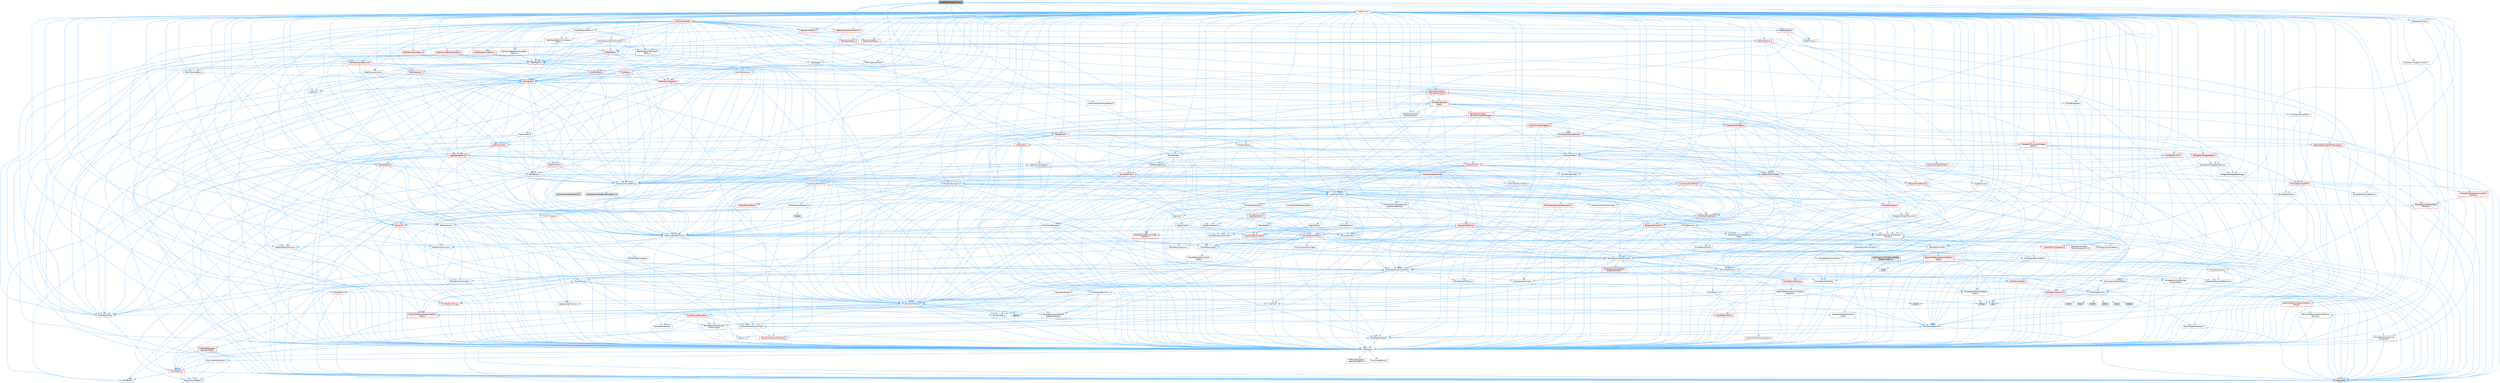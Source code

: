 digraph "FindReferencersArchive.h"
{
 // INTERACTIVE_SVG=YES
 // LATEX_PDF_SIZE
  bgcolor="transparent";
  edge [fontname=Helvetica,fontsize=10,labelfontname=Helvetica,labelfontsize=10];
  node [fontname=Helvetica,fontsize=10,shape=box,height=0.2,width=0.4];
  Node1 [id="Node000001",label="FindReferencersArchive.h",height=0.2,width=0.4,color="gray40", fillcolor="grey60", style="filled", fontcolor="black",tooltip=" "];
  Node1 -> Node2 [id="edge1_Node000001_Node000002",color="steelblue1",style="solid",tooltip=" "];
  Node2 [id="Node000002",label="Algo/BinarySearch.h",height=0.2,width=0.4,color="grey40", fillcolor="white", style="filled",URL="$db/db4/BinarySearch_8h.html",tooltip=" "];
  Node2 -> Node3 [id="edge2_Node000002_Node000003",color="steelblue1",style="solid",tooltip=" "];
  Node3 [id="Node000003",label="Templates/IdentityFunctor.h",height=0.2,width=0.4,color="grey40", fillcolor="white", style="filled",URL="$d7/d2e/IdentityFunctor_8h.html",tooltip=" "];
  Node3 -> Node4 [id="edge3_Node000003_Node000004",color="steelblue1",style="solid",tooltip=" "];
  Node4 [id="Node000004",label="HAL/Platform.h",height=0.2,width=0.4,color="red", fillcolor="#FFF0F0", style="filled",URL="$d9/dd0/Platform_8h.html",tooltip=" "];
  Node4 -> Node5 [id="edge4_Node000004_Node000005",color="steelblue1",style="solid",tooltip=" "];
  Node5 [id="Node000005",label="Misc/Build.h",height=0.2,width=0.4,color="grey40", fillcolor="white", style="filled",URL="$d3/dbb/Build_8h.html",tooltip=" "];
  Node4 -> Node7 [id="edge5_Node000004_Node000007",color="steelblue1",style="solid",tooltip=" "];
  Node7 [id="Node000007",label="type_traits",height=0.2,width=0.4,color="grey60", fillcolor="#E0E0E0", style="filled",tooltip=" "];
  Node4 -> Node8 [id="edge6_Node000004_Node000008",color="steelblue1",style="solid",tooltip=" "];
  Node8 [id="Node000008",label="PreprocessorHelpers.h",height=0.2,width=0.4,color="grey40", fillcolor="white", style="filled",URL="$db/ddb/PreprocessorHelpers_8h.html",tooltip=" "];
  Node2 -> Node14 [id="edge7_Node000002_Node000014",color="steelblue1",style="solid",tooltip=" "];
  Node14 [id="Node000014",label="Templates/Invoke.h",height=0.2,width=0.4,color="grey40", fillcolor="white", style="filled",URL="$d7/deb/Invoke_8h.html",tooltip=" "];
  Node14 -> Node15 [id="edge8_Node000014_Node000015",color="steelblue1",style="solid",tooltip=" "];
  Node15 [id="Node000015",label="CoreTypes.h",height=0.2,width=0.4,color="grey40", fillcolor="white", style="filled",URL="$dc/dec/CoreTypes_8h.html",tooltip=" "];
  Node15 -> Node4 [id="edge9_Node000015_Node000004",color="steelblue1",style="solid",tooltip=" "];
  Node15 -> Node16 [id="edge10_Node000015_Node000016",color="steelblue1",style="solid",tooltip=" "];
  Node16 [id="Node000016",label="ProfilingDebugging\l/UMemoryDefines.h",height=0.2,width=0.4,color="grey40", fillcolor="white", style="filled",URL="$d2/da2/UMemoryDefines_8h.html",tooltip=" "];
  Node15 -> Node17 [id="edge11_Node000015_Node000017",color="steelblue1",style="solid",tooltip=" "];
  Node17 [id="Node000017",label="Misc/CoreMiscDefines.h",height=0.2,width=0.4,color="grey40", fillcolor="white", style="filled",URL="$da/d38/CoreMiscDefines_8h.html",tooltip=" "];
  Node17 -> Node4 [id="edge12_Node000017_Node000004",color="steelblue1",style="solid",tooltip=" "];
  Node17 -> Node8 [id="edge13_Node000017_Node000008",color="steelblue1",style="solid",tooltip=" "];
  Node15 -> Node18 [id="edge14_Node000015_Node000018",color="steelblue1",style="solid",tooltip=" "];
  Node18 [id="Node000018",label="Misc/CoreDefines.h",height=0.2,width=0.4,color="grey40", fillcolor="white", style="filled",URL="$d3/dd2/CoreDefines_8h.html",tooltip=" "];
  Node14 -> Node19 [id="edge15_Node000014_Node000019",color="steelblue1",style="solid",tooltip=" "];
  Node19 [id="Node000019",label="Traits/MemberFunctionPtr\lOuter.h",height=0.2,width=0.4,color="grey40", fillcolor="white", style="filled",URL="$db/da7/MemberFunctionPtrOuter_8h.html",tooltip=" "];
  Node14 -> Node20 [id="edge16_Node000014_Node000020",color="steelblue1",style="solid",tooltip=" "];
  Node20 [id="Node000020",label="Templates/UnrealTemplate.h",height=0.2,width=0.4,color="grey40", fillcolor="white", style="filled",URL="$d4/d24/UnrealTemplate_8h.html",tooltip=" "];
  Node20 -> Node15 [id="edge17_Node000020_Node000015",color="steelblue1",style="solid",tooltip=" "];
  Node20 -> Node21 [id="edge18_Node000020_Node000021",color="steelblue1",style="solid",tooltip=" "];
  Node21 [id="Node000021",label="Templates/IsPointer.h",height=0.2,width=0.4,color="grey40", fillcolor="white", style="filled",URL="$d7/d05/IsPointer_8h.html",tooltip=" "];
  Node21 -> Node15 [id="edge19_Node000021_Node000015",color="steelblue1",style="solid",tooltip=" "];
  Node20 -> Node22 [id="edge20_Node000020_Node000022",color="steelblue1",style="solid",tooltip=" "];
  Node22 [id="Node000022",label="HAL/UnrealMemory.h",height=0.2,width=0.4,color="grey40", fillcolor="white", style="filled",URL="$d9/d96/UnrealMemory_8h.html",tooltip=" "];
  Node22 -> Node15 [id="edge21_Node000022_Node000015",color="steelblue1",style="solid",tooltip=" "];
  Node22 -> Node23 [id="edge22_Node000022_Node000023",color="steelblue1",style="solid",tooltip=" "];
  Node23 [id="Node000023",label="GenericPlatform/GenericPlatform\lMemory.h",height=0.2,width=0.4,color="grey40", fillcolor="white", style="filled",URL="$dd/d22/GenericPlatformMemory_8h.html",tooltip=" "];
  Node23 -> Node24 [id="edge23_Node000023_Node000024",color="steelblue1",style="solid",tooltip=" "];
  Node24 [id="Node000024",label="CoreFwd.h",height=0.2,width=0.4,color="grey40", fillcolor="white", style="filled",URL="$d1/d1e/CoreFwd_8h.html",tooltip=" "];
  Node24 -> Node15 [id="edge24_Node000024_Node000015",color="steelblue1",style="solid",tooltip=" "];
  Node24 -> Node25 [id="edge25_Node000024_Node000025",color="steelblue1",style="solid",tooltip=" "];
  Node25 [id="Node000025",label="Containers/ContainersFwd.h",height=0.2,width=0.4,color="grey40", fillcolor="white", style="filled",URL="$d4/d0a/ContainersFwd_8h.html",tooltip=" "];
  Node25 -> Node4 [id="edge26_Node000025_Node000004",color="steelblue1",style="solid",tooltip=" "];
  Node25 -> Node15 [id="edge27_Node000025_Node000015",color="steelblue1",style="solid",tooltip=" "];
  Node25 -> Node26 [id="edge28_Node000025_Node000026",color="steelblue1",style="solid",tooltip=" "];
  Node26 [id="Node000026",label="Traits/IsContiguousContainer.h",height=0.2,width=0.4,color="red", fillcolor="#FFF0F0", style="filled",URL="$d5/d3c/IsContiguousContainer_8h.html",tooltip=" "];
  Node26 -> Node15 [id="edge29_Node000026_Node000015",color="steelblue1",style="solid",tooltip=" "];
  Node24 -> Node29 [id="edge30_Node000024_Node000029",color="steelblue1",style="solid",tooltip=" "];
  Node29 [id="Node000029",label="Math/MathFwd.h",height=0.2,width=0.4,color="grey40", fillcolor="white", style="filled",URL="$d2/d10/MathFwd_8h.html",tooltip=" "];
  Node29 -> Node4 [id="edge31_Node000029_Node000004",color="steelblue1",style="solid",tooltip=" "];
  Node24 -> Node30 [id="edge32_Node000024_Node000030",color="steelblue1",style="solid",tooltip=" "];
  Node30 [id="Node000030",label="UObject/UObjectHierarchy\lFwd.h",height=0.2,width=0.4,color="grey40", fillcolor="white", style="filled",URL="$d3/d13/UObjectHierarchyFwd_8h.html",tooltip=" "];
  Node23 -> Node15 [id="edge33_Node000023_Node000015",color="steelblue1",style="solid",tooltip=" "];
  Node23 -> Node31 [id="edge34_Node000023_Node000031",color="steelblue1",style="solid",tooltip=" "];
  Node31 [id="Node000031",label="HAL/PlatformString.h",height=0.2,width=0.4,color="red", fillcolor="#FFF0F0", style="filled",URL="$db/db5/PlatformString_8h.html",tooltip=" "];
  Node31 -> Node15 [id="edge35_Node000031_Node000015",color="steelblue1",style="solid",tooltip=" "];
  Node23 -> Node33 [id="edge36_Node000023_Node000033",color="steelblue1",style="solid",tooltip=" "];
  Node33 [id="Node000033",label="string.h",height=0.2,width=0.4,color="grey60", fillcolor="#E0E0E0", style="filled",tooltip=" "];
  Node23 -> Node34 [id="edge37_Node000023_Node000034",color="steelblue1",style="solid",tooltip=" "];
  Node34 [id="Node000034",label="wchar.h",height=0.2,width=0.4,color="grey60", fillcolor="#E0E0E0", style="filled",tooltip=" "];
  Node22 -> Node35 [id="edge38_Node000022_Node000035",color="steelblue1",style="solid",tooltip=" "];
  Node35 [id="Node000035",label="HAL/MemoryBase.h",height=0.2,width=0.4,color="red", fillcolor="#FFF0F0", style="filled",URL="$d6/d9f/MemoryBase_8h.html",tooltip=" "];
  Node35 -> Node15 [id="edge39_Node000035_Node000015",color="steelblue1",style="solid",tooltip=" "];
  Node35 -> Node36 [id="edge40_Node000035_Node000036",color="steelblue1",style="solid",tooltip=" "];
  Node36 [id="Node000036",label="HAL/PlatformAtomics.h",height=0.2,width=0.4,color="red", fillcolor="#FFF0F0", style="filled",URL="$d3/d36/PlatformAtomics_8h.html",tooltip=" "];
  Node36 -> Node15 [id="edge41_Node000036_Node000015",color="steelblue1",style="solid",tooltip=" "];
  Node35 -> Node39 [id="edge42_Node000035_Node000039",color="steelblue1",style="solid",tooltip=" "];
  Node39 [id="Node000039",label="HAL/PlatformCrt.h",height=0.2,width=0.4,color="grey40", fillcolor="white", style="filled",URL="$d8/d75/PlatformCrt_8h.html",tooltip=" "];
  Node39 -> Node40 [id="edge43_Node000039_Node000040",color="steelblue1",style="solid",tooltip=" "];
  Node40 [id="Node000040",label="new",height=0.2,width=0.4,color="grey60", fillcolor="#E0E0E0", style="filled",tooltip=" "];
  Node39 -> Node34 [id="edge44_Node000039_Node000034",color="steelblue1",style="solid",tooltip=" "];
  Node39 -> Node41 [id="edge45_Node000039_Node000041",color="steelblue1",style="solid",tooltip=" "];
  Node41 [id="Node000041",label="stddef.h",height=0.2,width=0.4,color="grey60", fillcolor="#E0E0E0", style="filled",tooltip=" "];
  Node39 -> Node42 [id="edge46_Node000039_Node000042",color="steelblue1",style="solid",tooltip=" "];
  Node42 [id="Node000042",label="stdlib.h",height=0.2,width=0.4,color="grey60", fillcolor="#E0E0E0", style="filled",tooltip=" "];
  Node39 -> Node43 [id="edge47_Node000039_Node000043",color="steelblue1",style="solid",tooltip=" "];
  Node43 [id="Node000043",label="stdio.h",height=0.2,width=0.4,color="grey60", fillcolor="#E0E0E0", style="filled",tooltip=" "];
  Node39 -> Node44 [id="edge48_Node000039_Node000044",color="steelblue1",style="solid",tooltip=" "];
  Node44 [id="Node000044",label="stdarg.h",height=0.2,width=0.4,color="grey60", fillcolor="#E0E0E0", style="filled",tooltip=" "];
  Node39 -> Node45 [id="edge49_Node000039_Node000045",color="steelblue1",style="solid",tooltip=" "];
  Node45 [id="Node000045",label="math.h",height=0.2,width=0.4,color="grey60", fillcolor="#E0E0E0", style="filled",tooltip=" "];
  Node39 -> Node46 [id="edge50_Node000039_Node000046",color="steelblue1",style="solid",tooltip=" "];
  Node46 [id="Node000046",label="float.h",height=0.2,width=0.4,color="grey60", fillcolor="#E0E0E0", style="filled",tooltip=" "];
  Node39 -> Node33 [id="edge51_Node000039_Node000033",color="steelblue1",style="solid",tooltip=" "];
  Node35 -> Node47 [id="edge52_Node000035_Node000047",color="steelblue1",style="solid",tooltip=" "];
  Node47 [id="Node000047",label="Misc/Exec.h",height=0.2,width=0.4,color="grey40", fillcolor="white", style="filled",URL="$de/ddb/Exec_8h.html",tooltip=" "];
  Node47 -> Node15 [id="edge53_Node000047_Node000015",color="steelblue1",style="solid",tooltip=" "];
  Node47 -> Node48 [id="edge54_Node000047_Node000048",color="steelblue1",style="solid",tooltip=" "];
  Node48 [id="Node000048",label="Misc/AssertionMacros.h",height=0.2,width=0.4,color="grey40", fillcolor="white", style="filled",URL="$d0/dfa/AssertionMacros_8h.html",tooltip=" "];
  Node48 -> Node15 [id="edge55_Node000048_Node000015",color="steelblue1",style="solid",tooltip=" "];
  Node48 -> Node4 [id="edge56_Node000048_Node000004",color="steelblue1",style="solid",tooltip=" "];
  Node48 -> Node49 [id="edge57_Node000048_Node000049",color="steelblue1",style="solid",tooltip=" "];
  Node49 [id="Node000049",label="HAL/PlatformMisc.h",height=0.2,width=0.4,color="red", fillcolor="#FFF0F0", style="filled",URL="$d0/df5/PlatformMisc_8h.html",tooltip=" "];
  Node49 -> Node15 [id="edge58_Node000049_Node000015",color="steelblue1",style="solid",tooltip=" "];
  Node48 -> Node8 [id="edge59_Node000048_Node000008",color="steelblue1",style="solid",tooltip=" "];
  Node48 -> Node65 [id="edge60_Node000048_Node000065",color="steelblue1",style="solid",tooltip=" "];
  Node65 [id="Node000065",label="Templates/EnableIf.h",height=0.2,width=0.4,color="grey40", fillcolor="white", style="filled",URL="$d7/d60/EnableIf_8h.html",tooltip=" "];
  Node65 -> Node15 [id="edge61_Node000065_Node000015",color="steelblue1",style="solid",tooltip=" "];
  Node48 -> Node66 [id="edge62_Node000048_Node000066",color="steelblue1",style="solid",tooltip=" "];
  Node66 [id="Node000066",label="Templates/IsArrayOrRefOf\lTypeByPredicate.h",height=0.2,width=0.4,color="grey40", fillcolor="white", style="filled",URL="$d6/da1/IsArrayOrRefOfTypeByPredicate_8h.html",tooltip=" "];
  Node66 -> Node15 [id="edge63_Node000066_Node000015",color="steelblue1",style="solid",tooltip=" "];
  Node48 -> Node67 [id="edge64_Node000048_Node000067",color="steelblue1",style="solid",tooltip=" "];
  Node67 [id="Node000067",label="Templates/IsValidVariadic\lFunctionArg.h",height=0.2,width=0.4,color="grey40", fillcolor="white", style="filled",URL="$d0/dc8/IsValidVariadicFunctionArg_8h.html",tooltip=" "];
  Node67 -> Node15 [id="edge65_Node000067_Node000015",color="steelblue1",style="solid",tooltip=" "];
  Node67 -> Node68 [id="edge66_Node000067_Node000068",color="steelblue1",style="solid",tooltip=" "];
  Node68 [id="Node000068",label="IsEnum.h",height=0.2,width=0.4,color="grey40", fillcolor="white", style="filled",URL="$d4/de5/IsEnum_8h.html",tooltip=" "];
  Node67 -> Node7 [id="edge67_Node000067_Node000007",color="steelblue1",style="solid",tooltip=" "];
  Node48 -> Node69 [id="edge68_Node000048_Node000069",color="steelblue1",style="solid",tooltip=" "];
  Node69 [id="Node000069",label="Traits/IsCharEncodingCompatible\lWith.h",height=0.2,width=0.4,color="red", fillcolor="#FFF0F0", style="filled",URL="$df/dd1/IsCharEncodingCompatibleWith_8h.html",tooltip=" "];
  Node69 -> Node7 [id="edge69_Node000069_Node000007",color="steelblue1",style="solid",tooltip=" "];
  Node48 -> Node71 [id="edge70_Node000048_Node000071",color="steelblue1",style="solid",tooltip=" "];
  Node71 [id="Node000071",label="Misc/VarArgs.h",height=0.2,width=0.4,color="grey40", fillcolor="white", style="filled",URL="$d5/d6f/VarArgs_8h.html",tooltip=" "];
  Node71 -> Node15 [id="edge71_Node000071_Node000015",color="steelblue1",style="solid",tooltip=" "];
  Node48 -> Node72 [id="edge72_Node000048_Node000072",color="steelblue1",style="solid",tooltip=" "];
  Node72 [id="Node000072",label="String/FormatStringSan.h",height=0.2,width=0.4,color="red", fillcolor="#FFF0F0", style="filled",URL="$d3/d8b/FormatStringSan_8h.html",tooltip=" "];
  Node72 -> Node7 [id="edge73_Node000072_Node000007",color="steelblue1",style="solid",tooltip=" "];
  Node72 -> Node15 [id="edge74_Node000072_Node000015",color="steelblue1",style="solid",tooltip=" "];
  Node72 -> Node73 [id="edge75_Node000072_Node000073",color="steelblue1",style="solid",tooltip=" "];
  Node73 [id="Node000073",label="Templates/Requires.h",height=0.2,width=0.4,color="grey40", fillcolor="white", style="filled",URL="$dc/d96/Requires_8h.html",tooltip=" "];
  Node73 -> Node65 [id="edge76_Node000073_Node000065",color="steelblue1",style="solid",tooltip=" "];
  Node73 -> Node7 [id="edge77_Node000073_Node000007",color="steelblue1",style="solid",tooltip=" "];
  Node72 -> Node74 [id="edge78_Node000072_Node000074",color="steelblue1",style="solid",tooltip=" "];
  Node74 [id="Node000074",label="Templates/Identity.h",height=0.2,width=0.4,color="grey40", fillcolor="white", style="filled",URL="$d0/dd5/Identity_8h.html",tooltip=" "];
  Node72 -> Node67 [id="edge79_Node000072_Node000067",color="steelblue1",style="solid",tooltip=" "];
  Node72 -> Node25 [id="edge80_Node000072_Node000025",color="steelblue1",style="solid",tooltip=" "];
  Node48 -> Node78 [id="edge81_Node000048_Node000078",color="steelblue1",style="solid",tooltip=" "];
  Node78 [id="Node000078",label="atomic",height=0.2,width=0.4,color="grey60", fillcolor="#E0E0E0", style="filled",tooltip=" "];
  Node35 -> Node79 [id="edge82_Node000035_Node000079",color="steelblue1",style="solid",tooltip=" "];
  Node79 [id="Node000079",label="Misc/OutputDevice.h",height=0.2,width=0.4,color="grey40", fillcolor="white", style="filled",URL="$d7/d32/OutputDevice_8h.html",tooltip=" "];
  Node79 -> Node24 [id="edge83_Node000079_Node000024",color="steelblue1",style="solid",tooltip=" "];
  Node79 -> Node15 [id="edge84_Node000079_Node000015",color="steelblue1",style="solid",tooltip=" "];
  Node79 -> Node80 [id="edge85_Node000079_Node000080",color="steelblue1",style="solid",tooltip=" "];
  Node80 [id="Node000080",label="Logging/LogVerbosity.h",height=0.2,width=0.4,color="grey40", fillcolor="white", style="filled",URL="$d2/d8f/LogVerbosity_8h.html",tooltip=" "];
  Node80 -> Node15 [id="edge86_Node000080_Node000015",color="steelblue1",style="solid",tooltip=" "];
  Node79 -> Node71 [id="edge87_Node000079_Node000071",color="steelblue1",style="solid",tooltip=" "];
  Node79 -> Node66 [id="edge88_Node000079_Node000066",color="steelblue1",style="solid",tooltip=" "];
  Node79 -> Node67 [id="edge89_Node000079_Node000067",color="steelblue1",style="solid",tooltip=" "];
  Node79 -> Node69 [id="edge90_Node000079_Node000069",color="steelblue1",style="solid",tooltip=" "];
  Node22 -> Node90 [id="edge91_Node000022_Node000090",color="steelblue1",style="solid",tooltip=" "];
  Node90 [id="Node000090",label="HAL/PlatformMemory.h",height=0.2,width=0.4,color="red", fillcolor="#FFF0F0", style="filled",URL="$de/d68/PlatformMemory_8h.html",tooltip=" "];
  Node90 -> Node15 [id="edge92_Node000090_Node000015",color="steelblue1",style="solid",tooltip=" "];
  Node90 -> Node23 [id="edge93_Node000090_Node000023",color="steelblue1",style="solid",tooltip=" "];
  Node22 -> Node92 [id="edge94_Node000022_Node000092",color="steelblue1",style="solid",tooltip=" "];
  Node92 [id="Node000092",label="ProfilingDebugging\l/MemoryTrace.h",height=0.2,width=0.4,color="red", fillcolor="#FFF0F0", style="filled",URL="$da/dd7/MemoryTrace_8h.html",tooltip=" "];
  Node92 -> Node4 [id="edge95_Node000092_Node000004",color="steelblue1",style="solid",tooltip=" "];
  Node22 -> Node21 [id="edge96_Node000022_Node000021",color="steelblue1",style="solid",tooltip=" "];
  Node20 -> Node93 [id="edge97_Node000020_Node000093",color="steelblue1",style="solid",tooltip=" "];
  Node93 [id="Node000093",label="Templates/CopyQualifiers\lAndRefsFromTo.h",height=0.2,width=0.4,color="red", fillcolor="#FFF0F0", style="filled",URL="$d3/db3/CopyQualifiersAndRefsFromTo_8h.html",tooltip=" "];
  Node20 -> Node95 [id="edge98_Node000020_Node000095",color="steelblue1",style="solid",tooltip=" "];
  Node95 [id="Node000095",label="Templates/UnrealTypeTraits.h",height=0.2,width=0.4,color="grey40", fillcolor="white", style="filled",URL="$d2/d2d/UnrealTypeTraits_8h.html",tooltip=" "];
  Node95 -> Node15 [id="edge99_Node000095_Node000015",color="steelblue1",style="solid",tooltip=" "];
  Node95 -> Node21 [id="edge100_Node000095_Node000021",color="steelblue1",style="solid",tooltip=" "];
  Node95 -> Node48 [id="edge101_Node000095_Node000048",color="steelblue1",style="solid",tooltip=" "];
  Node95 -> Node86 [id="edge102_Node000095_Node000086",color="steelblue1",style="solid",tooltip=" "];
  Node86 [id="Node000086",label="Templates/AndOrNot.h",height=0.2,width=0.4,color="grey40", fillcolor="white", style="filled",URL="$db/d0a/AndOrNot_8h.html",tooltip=" "];
  Node86 -> Node15 [id="edge103_Node000086_Node000015",color="steelblue1",style="solid",tooltip=" "];
  Node95 -> Node65 [id="edge104_Node000095_Node000065",color="steelblue1",style="solid",tooltip=" "];
  Node95 -> Node96 [id="edge105_Node000095_Node000096",color="steelblue1",style="solid",tooltip=" "];
  Node96 [id="Node000096",label="Templates/IsArithmetic.h",height=0.2,width=0.4,color="grey40", fillcolor="white", style="filled",URL="$d2/d5d/IsArithmetic_8h.html",tooltip=" "];
  Node96 -> Node15 [id="edge106_Node000096_Node000015",color="steelblue1",style="solid",tooltip=" "];
  Node95 -> Node68 [id="edge107_Node000095_Node000068",color="steelblue1",style="solid",tooltip=" "];
  Node95 -> Node97 [id="edge108_Node000095_Node000097",color="steelblue1",style="solid",tooltip=" "];
  Node97 [id="Node000097",label="Templates/Models.h",height=0.2,width=0.4,color="grey40", fillcolor="white", style="filled",URL="$d3/d0c/Models_8h.html",tooltip=" "];
  Node97 -> Node74 [id="edge109_Node000097_Node000074",color="steelblue1",style="solid",tooltip=" "];
  Node95 -> Node98 [id="edge110_Node000095_Node000098",color="steelblue1",style="solid",tooltip=" "];
  Node98 [id="Node000098",label="Templates/IsPODType.h",height=0.2,width=0.4,color="grey40", fillcolor="white", style="filled",URL="$d7/db1/IsPODType_8h.html",tooltip=" "];
  Node98 -> Node15 [id="edge111_Node000098_Node000015",color="steelblue1",style="solid",tooltip=" "];
  Node95 -> Node99 [id="edge112_Node000095_Node000099",color="steelblue1",style="solid",tooltip=" "];
  Node99 [id="Node000099",label="Templates/IsUECoreType.h",height=0.2,width=0.4,color="grey40", fillcolor="white", style="filled",URL="$d1/db8/IsUECoreType_8h.html",tooltip=" "];
  Node99 -> Node15 [id="edge113_Node000099_Node000015",color="steelblue1",style="solid",tooltip=" "];
  Node99 -> Node7 [id="edge114_Node000099_Node000007",color="steelblue1",style="solid",tooltip=" "];
  Node95 -> Node87 [id="edge115_Node000095_Node000087",color="steelblue1",style="solid",tooltip=" "];
  Node87 [id="Node000087",label="Templates/IsTriviallyCopy\lConstructible.h",height=0.2,width=0.4,color="grey40", fillcolor="white", style="filled",URL="$d3/d78/IsTriviallyCopyConstructible_8h.html",tooltip=" "];
  Node87 -> Node15 [id="edge116_Node000087_Node000015",color="steelblue1",style="solid",tooltip=" "];
  Node87 -> Node7 [id="edge117_Node000087_Node000007",color="steelblue1",style="solid",tooltip=" "];
  Node20 -> Node100 [id="edge118_Node000020_Node000100",color="steelblue1",style="solid",tooltip=" "];
  Node100 [id="Node000100",label="Templates/RemoveReference.h",height=0.2,width=0.4,color="grey40", fillcolor="white", style="filled",URL="$da/dbe/RemoveReference_8h.html",tooltip=" "];
  Node100 -> Node15 [id="edge119_Node000100_Node000015",color="steelblue1",style="solid",tooltip=" "];
  Node20 -> Node73 [id="edge120_Node000020_Node000073",color="steelblue1",style="solid",tooltip=" "];
  Node20 -> Node101 [id="edge121_Node000020_Node000101",color="steelblue1",style="solid",tooltip=" "];
  Node101 [id="Node000101",label="Templates/TypeCompatible\lBytes.h",height=0.2,width=0.4,color="grey40", fillcolor="white", style="filled",URL="$df/d0a/TypeCompatibleBytes_8h.html",tooltip=" "];
  Node101 -> Node15 [id="edge122_Node000101_Node000015",color="steelblue1",style="solid",tooltip=" "];
  Node101 -> Node33 [id="edge123_Node000101_Node000033",color="steelblue1",style="solid",tooltip=" "];
  Node101 -> Node40 [id="edge124_Node000101_Node000040",color="steelblue1",style="solid",tooltip=" "];
  Node101 -> Node7 [id="edge125_Node000101_Node000007",color="steelblue1",style="solid",tooltip=" "];
  Node20 -> Node74 [id="edge126_Node000020_Node000074",color="steelblue1",style="solid",tooltip=" "];
  Node20 -> Node26 [id="edge127_Node000020_Node000026",color="steelblue1",style="solid",tooltip=" "];
  Node20 -> Node102 [id="edge128_Node000020_Node000102",color="steelblue1",style="solid",tooltip=" "];
  Node102 [id="Node000102",label="Traits/UseBitwiseSwap.h",height=0.2,width=0.4,color="grey40", fillcolor="white", style="filled",URL="$db/df3/UseBitwiseSwap_8h.html",tooltip=" "];
  Node102 -> Node15 [id="edge129_Node000102_Node000015",color="steelblue1",style="solid",tooltip=" "];
  Node102 -> Node7 [id="edge130_Node000102_Node000007",color="steelblue1",style="solid",tooltip=" "];
  Node20 -> Node7 [id="edge131_Node000020_Node000007",color="steelblue1",style="solid",tooltip=" "];
  Node14 -> Node7 [id="edge132_Node000014_Node000007",color="steelblue1",style="solid",tooltip=" "];
  Node2 -> Node103 [id="edge133_Node000002_Node000103",color="steelblue1",style="solid",tooltip=" "];
  Node103 [id="Node000103",label="Templates/Less.h",height=0.2,width=0.4,color="grey40", fillcolor="white", style="filled",URL="$de/dc8/Less_8h.html",tooltip=" "];
  Node103 -> Node15 [id="edge134_Node000103_Node000015",color="steelblue1",style="solid",tooltip=" "];
  Node103 -> Node20 [id="edge135_Node000103_Node000020",color="steelblue1",style="solid",tooltip=" "];
  Node1 -> Node104 [id="edge136_Node000001_Node000104",color="steelblue1",style="solid",tooltip=" "];
  Node104 [id="Node000104",label="Algo/Sort.h",height=0.2,width=0.4,color="grey40", fillcolor="white", style="filled",URL="$d1/d87/Sort_8h.html",tooltip=" "];
  Node104 -> Node105 [id="edge137_Node000104_Node000105",color="steelblue1",style="solid",tooltip=" "];
  Node105 [id="Node000105",label="Algo/IntroSort.h",height=0.2,width=0.4,color="grey40", fillcolor="white", style="filled",URL="$d3/db3/IntroSort_8h.html",tooltip=" "];
  Node105 -> Node106 [id="edge138_Node000105_Node000106",color="steelblue1",style="solid",tooltip=" "];
  Node106 [id="Node000106",label="Algo/Impl/BinaryHeap.h",height=0.2,width=0.4,color="red", fillcolor="#FFF0F0", style="filled",URL="$d7/da3/Algo_2Impl_2BinaryHeap_8h.html",tooltip=" "];
  Node106 -> Node14 [id="edge139_Node000106_Node000014",color="steelblue1",style="solid",tooltip=" "];
  Node106 -> Node107 [id="edge140_Node000106_Node000107",color="steelblue1",style="solid",tooltip=" "];
  Node107 [id="Node000107",label="Templates/Projection.h",height=0.2,width=0.4,color="grey40", fillcolor="white", style="filled",URL="$d7/df0/Projection_8h.html",tooltip=" "];
  Node107 -> Node7 [id="edge141_Node000107_Node000007",color="steelblue1",style="solid",tooltip=" "];
  Node106 -> Node7 [id="edge142_Node000106_Node000007",color="steelblue1",style="solid",tooltip=" "];
  Node105 -> Node109 [id="edge143_Node000105_Node000109",color="steelblue1",style="solid",tooltip=" "];
  Node109 [id="Node000109",label="Math/UnrealMathUtility.h",height=0.2,width=0.4,color="grey40", fillcolor="white", style="filled",URL="$db/db8/UnrealMathUtility_8h.html",tooltip=" "];
  Node109 -> Node15 [id="edge144_Node000109_Node000015",color="steelblue1",style="solid",tooltip=" "];
  Node109 -> Node48 [id="edge145_Node000109_Node000048",color="steelblue1",style="solid",tooltip=" "];
  Node109 -> Node110 [id="edge146_Node000109_Node000110",color="steelblue1",style="solid",tooltip=" "];
  Node110 [id="Node000110",label="HAL/PlatformMath.h",height=0.2,width=0.4,color="grey40", fillcolor="white", style="filled",URL="$dc/d53/PlatformMath_8h.html",tooltip=" "];
  Node110 -> Node15 [id="edge147_Node000110_Node000015",color="steelblue1",style="solid",tooltip=" "];
  Node110 -> Node111 [id="edge148_Node000110_Node000111",color="steelblue1",style="solid",tooltip=" "];
  Node111 [id="Node000111",label="GenericPlatform/GenericPlatform\lMath.h",height=0.2,width=0.4,color="red", fillcolor="#FFF0F0", style="filled",URL="$d5/d79/GenericPlatformMath_8h.html",tooltip=" "];
  Node111 -> Node15 [id="edge149_Node000111_Node000015",color="steelblue1",style="solid",tooltip=" "];
  Node111 -> Node25 [id="edge150_Node000111_Node000025",color="steelblue1",style="solid",tooltip=" "];
  Node111 -> Node39 [id="edge151_Node000111_Node000039",color="steelblue1",style="solid",tooltip=" "];
  Node111 -> Node86 [id="edge152_Node000111_Node000086",color="steelblue1",style="solid",tooltip=" "];
  Node111 -> Node112 [id="edge153_Node000111_Node000112",color="steelblue1",style="solid",tooltip=" "];
  Node112 [id="Node000112",label="Templates/Decay.h",height=0.2,width=0.4,color="grey40", fillcolor="white", style="filled",URL="$dd/d0f/Decay_8h.html",tooltip=" "];
  Node112 -> Node15 [id="edge154_Node000112_Node000015",color="steelblue1",style="solid",tooltip=" "];
  Node112 -> Node100 [id="edge155_Node000112_Node000100",color="steelblue1",style="solid",tooltip=" "];
  Node112 -> Node7 [id="edge156_Node000112_Node000007",color="steelblue1",style="solid",tooltip=" "];
  Node111 -> Node95 [id="edge157_Node000111_Node000095",color="steelblue1",style="solid",tooltip=" "];
  Node111 -> Node73 [id="edge158_Node000111_Node000073",color="steelblue1",style="solid",tooltip=" "];
  Node111 -> Node101 [id="edge159_Node000111_Node000101",color="steelblue1",style="solid",tooltip=" "];
  Node111 -> Node116 [id="edge160_Node000111_Node000116",color="steelblue1",style="solid",tooltip=" "];
  Node116 [id="Node000116",label="limits",height=0.2,width=0.4,color="grey60", fillcolor="#E0E0E0", style="filled",tooltip=" "];
  Node111 -> Node7 [id="edge161_Node000111_Node000007",color="steelblue1",style="solid",tooltip=" "];
  Node110 -> Node117 [id="edge162_Node000110_Node000117",color="steelblue1",style="solid",tooltip=" "];
  Node117 [id="Node000117",label="COMPILED_PLATFORM_HEADER\l(PlatformMath.h)",height=0.2,width=0.4,color="grey60", fillcolor="#E0E0E0", style="filled",tooltip=" "];
  Node109 -> Node29 [id="edge163_Node000109_Node000029",color="steelblue1",style="solid",tooltip=" "];
  Node109 -> Node74 [id="edge164_Node000109_Node000074",color="steelblue1",style="solid",tooltip=" "];
  Node109 -> Node73 [id="edge165_Node000109_Node000073",color="steelblue1",style="solid",tooltip=" "];
  Node105 -> Node3 [id="edge166_Node000105_Node000003",color="steelblue1",style="solid",tooltip=" "];
  Node105 -> Node14 [id="edge167_Node000105_Node000014",color="steelblue1",style="solid",tooltip=" "];
  Node105 -> Node107 [id="edge168_Node000105_Node000107",color="steelblue1",style="solid",tooltip=" "];
  Node105 -> Node103 [id="edge169_Node000105_Node000103",color="steelblue1",style="solid",tooltip=" "];
  Node105 -> Node20 [id="edge170_Node000105_Node000020",color="steelblue1",style="solid",tooltip=" "];
  Node1 -> Node118 [id="edge171_Node000001_Node000118",color="steelblue1",style="solid",tooltip=" "];
  Node118 [id="Node000118",label="Containers/Array.h",height=0.2,width=0.4,color="grey40", fillcolor="white", style="filled",URL="$df/dd0/Array_8h.html",tooltip=" "];
  Node118 -> Node15 [id="edge172_Node000118_Node000015",color="steelblue1",style="solid",tooltip=" "];
  Node118 -> Node48 [id="edge173_Node000118_Node000048",color="steelblue1",style="solid",tooltip=" "];
  Node118 -> Node119 [id="edge174_Node000118_Node000119",color="steelblue1",style="solid",tooltip=" "];
  Node119 [id="Node000119",label="Misc/IntrusiveUnsetOptional\lState.h",height=0.2,width=0.4,color="grey40", fillcolor="white", style="filled",URL="$d2/d0a/IntrusiveUnsetOptionalState_8h.html",tooltip=" "];
  Node119 -> Node120 [id="edge175_Node000119_Node000120",color="steelblue1",style="solid",tooltip=" "];
  Node120 [id="Node000120",label="Misc/OptionalFwd.h",height=0.2,width=0.4,color="grey40", fillcolor="white", style="filled",URL="$dc/d50/OptionalFwd_8h.html",tooltip=" "];
  Node118 -> Node121 [id="edge176_Node000118_Node000121",color="steelblue1",style="solid",tooltip=" "];
  Node121 [id="Node000121",label="Misc/ReverseIterate.h",height=0.2,width=0.4,color="grey40", fillcolor="white", style="filled",URL="$db/de3/ReverseIterate_8h.html",tooltip=" "];
  Node121 -> Node4 [id="edge177_Node000121_Node000004",color="steelblue1",style="solid",tooltip=" "];
  Node121 -> Node122 [id="edge178_Node000121_Node000122",color="steelblue1",style="solid",tooltip=" "];
  Node122 [id="Node000122",label="iterator",height=0.2,width=0.4,color="grey60", fillcolor="#E0E0E0", style="filled",tooltip=" "];
  Node118 -> Node22 [id="edge179_Node000118_Node000022",color="steelblue1",style="solid",tooltip=" "];
  Node118 -> Node95 [id="edge180_Node000118_Node000095",color="steelblue1",style="solid",tooltip=" "];
  Node118 -> Node20 [id="edge181_Node000118_Node000020",color="steelblue1",style="solid",tooltip=" "];
  Node118 -> Node123 [id="edge182_Node000118_Node000123",color="steelblue1",style="solid",tooltip=" "];
  Node123 [id="Node000123",label="Containers/AllowShrinking.h",height=0.2,width=0.4,color="grey40", fillcolor="white", style="filled",URL="$d7/d1a/AllowShrinking_8h.html",tooltip=" "];
  Node123 -> Node15 [id="edge183_Node000123_Node000015",color="steelblue1",style="solid",tooltip=" "];
  Node118 -> Node124 [id="edge184_Node000118_Node000124",color="steelblue1",style="solid",tooltip=" "];
  Node124 [id="Node000124",label="Containers/ContainerAllocation\lPolicies.h",height=0.2,width=0.4,color="grey40", fillcolor="white", style="filled",URL="$d7/dff/ContainerAllocationPolicies_8h.html",tooltip=" "];
  Node124 -> Node15 [id="edge185_Node000124_Node000015",color="steelblue1",style="solid",tooltip=" "];
  Node124 -> Node125 [id="edge186_Node000124_Node000125",color="steelblue1",style="solid",tooltip=" "];
  Node125 [id="Node000125",label="Containers/ContainerHelpers.h",height=0.2,width=0.4,color="grey40", fillcolor="white", style="filled",URL="$d7/d33/ContainerHelpers_8h.html",tooltip=" "];
  Node125 -> Node15 [id="edge187_Node000125_Node000015",color="steelblue1",style="solid",tooltip=" "];
  Node124 -> Node124 [id="edge188_Node000124_Node000124",color="steelblue1",style="solid",tooltip=" "];
  Node124 -> Node110 [id="edge189_Node000124_Node000110",color="steelblue1",style="solid",tooltip=" "];
  Node124 -> Node22 [id="edge190_Node000124_Node000022",color="steelblue1",style="solid",tooltip=" "];
  Node124 -> Node54 [id="edge191_Node000124_Node000054",color="steelblue1",style="solid",tooltip=" "];
  Node54 [id="Node000054",label="Math/NumericLimits.h",height=0.2,width=0.4,color="grey40", fillcolor="white", style="filled",URL="$df/d1b/NumericLimits_8h.html",tooltip=" "];
  Node54 -> Node15 [id="edge192_Node000054_Node000015",color="steelblue1",style="solid",tooltip=" "];
  Node124 -> Node48 [id="edge193_Node000124_Node000048",color="steelblue1",style="solid",tooltip=" "];
  Node124 -> Node126 [id="edge194_Node000124_Node000126",color="steelblue1",style="solid",tooltip=" "];
  Node126 [id="Node000126",label="Templates/IsPolymorphic.h",height=0.2,width=0.4,color="grey40", fillcolor="white", style="filled",URL="$dc/d20/IsPolymorphic_8h.html",tooltip=" "];
  Node124 -> Node127 [id="edge195_Node000124_Node000127",color="steelblue1",style="solid",tooltip=" "];
  Node127 [id="Node000127",label="Templates/MemoryOps.h",height=0.2,width=0.4,color="grey40", fillcolor="white", style="filled",URL="$db/dea/MemoryOps_8h.html",tooltip=" "];
  Node127 -> Node15 [id="edge196_Node000127_Node000015",color="steelblue1",style="solid",tooltip=" "];
  Node127 -> Node22 [id="edge197_Node000127_Node000022",color="steelblue1",style="solid",tooltip=" "];
  Node127 -> Node88 [id="edge198_Node000127_Node000088",color="steelblue1",style="solid",tooltip=" "];
  Node88 [id="Node000088",label="Templates/IsTriviallyCopy\lAssignable.h",height=0.2,width=0.4,color="grey40", fillcolor="white", style="filled",URL="$d2/df2/IsTriviallyCopyAssignable_8h.html",tooltip=" "];
  Node88 -> Node15 [id="edge199_Node000088_Node000015",color="steelblue1",style="solid",tooltip=" "];
  Node88 -> Node7 [id="edge200_Node000088_Node000007",color="steelblue1",style="solid",tooltip=" "];
  Node127 -> Node87 [id="edge201_Node000127_Node000087",color="steelblue1",style="solid",tooltip=" "];
  Node127 -> Node73 [id="edge202_Node000127_Node000073",color="steelblue1",style="solid",tooltip=" "];
  Node127 -> Node95 [id="edge203_Node000127_Node000095",color="steelblue1",style="solid",tooltip=" "];
  Node127 -> Node102 [id="edge204_Node000127_Node000102",color="steelblue1",style="solid",tooltip=" "];
  Node127 -> Node40 [id="edge205_Node000127_Node000040",color="steelblue1",style="solid",tooltip=" "];
  Node127 -> Node7 [id="edge206_Node000127_Node000007",color="steelblue1",style="solid",tooltip=" "];
  Node124 -> Node101 [id="edge207_Node000124_Node000101",color="steelblue1",style="solid",tooltip=" "];
  Node124 -> Node7 [id="edge208_Node000124_Node000007",color="steelblue1",style="solid",tooltip=" "];
  Node118 -> Node128 [id="edge209_Node000118_Node000128",color="steelblue1",style="solid",tooltip=" "];
  Node128 [id="Node000128",label="Containers/ContainerElement\lTypeCompatibility.h",height=0.2,width=0.4,color="grey40", fillcolor="white", style="filled",URL="$df/ddf/ContainerElementTypeCompatibility_8h.html",tooltip=" "];
  Node128 -> Node15 [id="edge210_Node000128_Node000015",color="steelblue1",style="solid",tooltip=" "];
  Node128 -> Node95 [id="edge211_Node000128_Node000095",color="steelblue1",style="solid",tooltip=" "];
  Node118 -> Node129 [id="edge212_Node000118_Node000129",color="steelblue1",style="solid",tooltip=" "];
  Node129 [id="Node000129",label="Serialization/Archive.h",height=0.2,width=0.4,color="red", fillcolor="#FFF0F0", style="filled",URL="$d7/d3b/Archive_8h.html",tooltip=" "];
  Node129 -> Node24 [id="edge213_Node000129_Node000024",color="steelblue1",style="solid",tooltip=" "];
  Node129 -> Node15 [id="edge214_Node000129_Node000015",color="steelblue1",style="solid",tooltip=" "];
  Node129 -> Node130 [id="edge215_Node000129_Node000130",color="steelblue1",style="solid",tooltip=" "];
  Node130 [id="Node000130",label="HAL/PlatformProperties.h",height=0.2,width=0.4,color="red", fillcolor="#FFF0F0", style="filled",URL="$d9/db0/PlatformProperties_8h.html",tooltip=" "];
  Node130 -> Node15 [id="edge216_Node000130_Node000015",color="steelblue1",style="solid",tooltip=" "];
  Node129 -> Node133 [id="edge217_Node000129_Node000133",color="steelblue1",style="solid",tooltip=" "];
  Node133 [id="Node000133",label="Internationalization\l/TextNamespaceFwd.h",height=0.2,width=0.4,color="grey40", fillcolor="white", style="filled",URL="$d8/d97/TextNamespaceFwd_8h.html",tooltip=" "];
  Node133 -> Node15 [id="edge218_Node000133_Node000015",color="steelblue1",style="solid",tooltip=" "];
  Node129 -> Node29 [id="edge219_Node000129_Node000029",color="steelblue1",style="solid",tooltip=" "];
  Node129 -> Node48 [id="edge220_Node000129_Node000048",color="steelblue1",style="solid",tooltip=" "];
  Node129 -> Node5 [id="edge221_Node000129_Node000005",color="steelblue1",style="solid",tooltip=" "];
  Node129 -> Node55 [id="edge222_Node000129_Node000055",color="steelblue1",style="solid",tooltip=" "];
  Node55 [id="Node000055",label="Misc/CompressionFlags.h",height=0.2,width=0.4,color="grey40", fillcolor="white", style="filled",URL="$d9/d76/CompressionFlags_8h.html",tooltip=" "];
  Node129 -> Node134 [id="edge223_Node000129_Node000134",color="steelblue1",style="solid",tooltip=" "];
  Node134 [id="Node000134",label="Misc/EngineVersionBase.h",height=0.2,width=0.4,color="grey40", fillcolor="white", style="filled",URL="$d5/d2b/EngineVersionBase_8h.html",tooltip=" "];
  Node134 -> Node15 [id="edge224_Node000134_Node000015",color="steelblue1",style="solid",tooltip=" "];
  Node129 -> Node71 [id="edge225_Node000129_Node000071",color="steelblue1",style="solid",tooltip=" "];
  Node129 -> Node65 [id="edge226_Node000129_Node000065",color="steelblue1",style="solid",tooltip=" "];
  Node129 -> Node66 [id="edge227_Node000129_Node000066",color="steelblue1",style="solid",tooltip=" "];
  Node129 -> Node137 [id="edge228_Node000129_Node000137",color="steelblue1",style="solid",tooltip=" "];
  Node137 [id="Node000137",label="Templates/IsEnumClass.h",height=0.2,width=0.4,color="grey40", fillcolor="white", style="filled",URL="$d7/d15/IsEnumClass_8h.html",tooltip=" "];
  Node137 -> Node15 [id="edge229_Node000137_Node000015",color="steelblue1",style="solid",tooltip=" "];
  Node137 -> Node86 [id="edge230_Node000137_Node000086",color="steelblue1",style="solid",tooltip=" "];
  Node129 -> Node67 [id="edge231_Node000129_Node000067",color="steelblue1",style="solid",tooltip=" "];
  Node129 -> Node20 [id="edge232_Node000129_Node000020",color="steelblue1",style="solid",tooltip=" "];
  Node129 -> Node69 [id="edge233_Node000129_Node000069",color="steelblue1",style="solid",tooltip=" "];
  Node129 -> Node138 [id="edge234_Node000129_Node000138",color="steelblue1",style="solid",tooltip=" "];
  Node138 [id="Node000138",label="UObject/ObjectVersion.h",height=0.2,width=0.4,color="grey40", fillcolor="white", style="filled",URL="$da/d63/ObjectVersion_8h.html",tooltip=" "];
  Node138 -> Node15 [id="edge235_Node000138_Node000015",color="steelblue1",style="solid",tooltip=" "];
  Node118 -> Node139 [id="edge236_Node000118_Node000139",color="steelblue1",style="solid",tooltip=" "];
  Node139 [id="Node000139",label="Serialization/MemoryImage\lWriter.h",height=0.2,width=0.4,color="red", fillcolor="#FFF0F0", style="filled",URL="$d0/d08/MemoryImageWriter_8h.html",tooltip=" "];
  Node139 -> Node15 [id="edge237_Node000139_Node000015",color="steelblue1",style="solid",tooltip=" "];
  Node118 -> Node153 [id="edge238_Node000118_Node000153",color="steelblue1",style="solid",tooltip=" "];
  Node153 [id="Node000153",label="Algo/Heapify.h",height=0.2,width=0.4,color="grey40", fillcolor="white", style="filled",URL="$d0/d2a/Heapify_8h.html",tooltip=" "];
  Node153 -> Node106 [id="edge239_Node000153_Node000106",color="steelblue1",style="solid",tooltip=" "];
  Node153 -> Node3 [id="edge240_Node000153_Node000003",color="steelblue1",style="solid",tooltip=" "];
  Node153 -> Node14 [id="edge241_Node000153_Node000014",color="steelblue1",style="solid",tooltip=" "];
  Node153 -> Node103 [id="edge242_Node000153_Node000103",color="steelblue1",style="solid",tooltip=" "];
  Node153 -> Node20 [id="edge243_Node000153_Node000020",color="steelblue1",style="solid",tooltip=" "];
  Node118 -> Node154 [id="edge244_Node000118_Node000154",color="steelblue1",style="solid",tooltip=" "];
  Node154 [id="Node000154",label="Algo/HeapSort.h",height=0.2,width=0.4,color="grey40", fillcolor="white", style="filled",URL="$d3/d92/HeapSort_8h.html",tooltip=" "];
  Node154 -> Node106 [id="edge245_Node000154_Node000106",color="steelblue1",style="solid",tooltip=" "];
  Node154 -> Node3 [id="edge246_Node000154_Node000003",color="steelblue1",style="solid",tooltip=" "];
  Node154 -> Node103 [id="edge247_Node000154_Node000103",color="steelblue1",style="solid",tooltip=" "];
  Node154 -> Node20 [id="edge248_Node000154_Node000020",color="steelblue1",style="solid",tooltip=" "];
  Node118 -> Node155 [id="edge249_Node000118_Node000155",color="steelblue1",style="solid",tooltip=" "];
  Node155 [id="Node000155",label="Algo/IsHeap.h",height=0.2,width=0.4,color="grey40", fillcolor="white", style="filled",URL="$de/d32/IsHeap_8h.html",tooltip=" "];
  Node155 -> Node106 [id="edge250_Node000155_Node000106",color="steelblue1",style="solid",tooltip=" "];
  Node155 -> Node3 [id="edge251_Node000155_Node000003",color="steelblue1",style="solid",tooltip=" "];
  Node155 -> Node14 [id="edge252_Node000155_Node000014",color="steelblue1",style="solid",tooltip=" "];
  Node155 -> Node103 [id="edge253_Node000155_Node000103",color="steelblue1",style="solid",tooltip=" "];
  Node155 -> Node20 [id="edge254_Node000155_Node000020",color="steelblue1",style="solid",tooltip=" "];
  Node118 -> Node106 [id="edge255_Node000118_Node000106",color="steelblue1",style="solid",tooltip=" "];
  Node118 -> Node156 [id="edge256_Node000118_Node000156",color="steelblue1",style="solid",tooltip=" "];
  Node156 [id="Node000156",label="Algo/StableSort.h",height=0.2,width=0.4,color="red", fillcolor="#FFF0F0", style="filled",URL="$d7/d3c/StableSort_8h.html",tooltip=" "];
  Node156 -> Node2 [id="edge257_Node000156_Node000002",color="steelblue1",style="solid",tooltip=" "];
  Node156 -> Node3 [id="edge258_Node000156_Node000003",color="steelblue1",style="solid",tooltip=" "];
  Node156 -> Node14 [id="edge259_Node000156_Node000014",color="steelblue1",style="solid",tooltip=" "];
  Node156 -> Node103 [id="edge260_Node000156_Node000103",color="steelblue1",style="solid",tooltip=" "];
  Node156 -> Node20 [id="edge261_Node000156_Node000020",color="steelblue1",style="solid",tooltip=" "];
  Node118 -> Node158 [id="edge262_Node000118_Node000158",color="steelblue1",style="solid",tooltip=" "];
  Node158 [id="Node000158",label="Concepts/GetTypeHashable.h",height=0.2,width=0.4,color="grey40", fillcolor="white", style="filled",URL="$d3/da2/GetTypeHashable_8h.html",tooltip=" "];
  Node158 -> Node15 [id="edge263_Node000158_Node000015",color="steelblue1",style="solid",tooltip=" "];
  Node158 -> Node144 [id="edge264_Node000158_Node000144",color="steelblue1",style="solid",tooltip=" "];
  Node144 [id="Node000144",label="Templates/TypeHash.h",height=0.2,width=0.4,color="red", fillcolor="#FFF0F0", style="filled",URL="$d1/d62/TypeHash_8h.html",tooltip=" "];
  Node144 -> Node15 [id="edge265_Node000144_Node000015",color="steelblue1",style="solid",tooltip=" "];
  Node144 -> Node73 [id="edge266_Node000144_Node000073",color="steelblue1",style="solid",tooltip=" "];
  Node144 -> Node145 [id="edge267_Node000144_Node000145",color="steelblue1",style="solid",tooltip=" "];
  Node145 [id="Node000145",label="Misc/Crc.h",height=0.2,width=0.4,color="red", fillcolor="#FFF0F0", style="filled",URL="$d4/dd2/Crc_8h.html",tooltip=" "];
  Node145 -> Node15 [id="edge268_Node000145_Node000015",color="steelblue1",style="solid",tooltip=" "];
  Node145 -> Node31 [id="edge269_Node000145_Node000031",color="steelblue1",style="solid",tooltip=" "];
  Node145 -> Node48 [id="edge270_Node000145_Node000048",color="steelblue1",style="solid",tooltip=" "];
  Node145 -> Node146 [id="edge271_Node000145_Node000146",color="steelblue1",style="solid",tooltip=" "];
  Node146 [id="Node000146",label="Misc/CString.h",height=0.2,width=0.4,color="grey40", fillcolor="white", style="filled",URL="$d2/d49/CString_8h.html",tooltip=" "];
  Node146 -> Node15 [id="edge272_Node000146_Node000015",color="steelblue1",style="solid",tooltip=" "];
  Node146 -> Node39 [id="edge273_Node000146_Node000039",color="steelblue1",style="solid",tooltip=" "];
  Node146 -> Node31 [id="edge274_Node000146_Node000031",color="steelblue1",style="solid",tooltip=" "];
  Node146 -> Node48 [id="edge275_Node000146_Node000048",color="steelblue1",style="solid",tooltip=" "];
  Node146 -> Node147 [id="edge276_Node000146_Node000147",color="steelblue1",style="solid",tooltip=" "];
  Node147 [id="Node000147",label="Misc/Char.h",height=0.2,width=0.4,color="red", fillcolor="#FFF0F0", style="filled",URL="$d0/d58/Char_8h.html",tooltip=" "];
  Node147 -> Node15 [id="edge277_Node000147_Node000015",color="steelblue1",style="solid",tooltip=" "];
  Node147 -> Node7 [id="edge278_Node000147_Node000007",color="steelblue1",style="solid",tooltip=" "];
  Node146 -> Node71 [id="edge279_Node000146_Node000071",color="steelblue1",style="solid",tooltip=" "];
  Node146 -> Node66 [id="edge280_Node000146_Node000066",color="steelblue1",style="solid",tooltip=" "];
  Node146 -> Node67 [id="edge281_Node000146_Node000067",color="steelblue1",style="solid",tooltip=" "];
  Node146 -> Node69 [id="edge282_Node000146_Node000069",color="steelblue1",style="solid",tooltip=" "];
  Node145 -> Node147 [id="edge283_Node000145_Node000147",color="steelblue1",style="solid",tooltip=" "];
  Node145 -> Node95 [id="edge284_Node000145_Node000095",color="steelblue1",style="solid",tooltip=" "];
  Node144 -> Node7 [id="edge285_Node000144_Node000007",color="steelblue1",style="solid",tooltip=" "];
  Node118 -> Node3 [id="edge286_Node000118_Node000003",color="steelblue1",style="solid",tooltip=" "];
  Node118 -> Node14 [id="edge287_Node000118_Node000014",color="steelblue1",style="solid",tooltip=" "];
  Node118 -> Node103 [id="edge288_Node000118_Node000103",color="steelblue1",style="solid",tooltip=" "];
  Node118 -> Node159 [id="edge289_Node000118_Node000159",color="steelblue1",style="solid",tooltip=" "];
  Node159 [id="Node000159",label="Templates/LosesQualifiers\lFromTo.h",height=0.2,width=0.4,color="red", fillcolor="#FFF0F0", style="filled",URL="$d2/db3/LosesQualifiersFromTo_8h.html",tooltip=" "];
  Node159 -> Node7 [id="edge290_Node000159_Node000007",color="steelblue1",style="solid",tooltip=" "];
  Node118 -> Node73 [id="edge291_Node000118_Node000073",color="steelblue1",style="solid",tooltip=" "];
  Node118 -> Node160 [id="edge292_Node000118_Node000160",color="steelblue1",style="solid",tooltip=" "];
  Node160 [id="Node000160",label="Templates/Sorting.h",height=0.2,width=0.4,color="grey40", fillcolor="white", style="filled",URL="$d3/d9e/Sorting_8h.html",tooltip=" "];
  Node160 -> Node15 [id="edge293_Node000160_Node000015",color="steelblue1",style="solid",tooltip=" "];
  Node160 -> Node2 [id="edge294_Node000160_Node000002",color="steelblue1",style="solid",tooltip=" "];
  Node160 -> Node104 [id="edge295_Node000160_Node000104",color="steelblue1",style="solid",tooltip=" "];
  Node160 -> Node110 [id="edge296_Node000160_Node000110",color="steelblue1",style="solid",tooltip=" "];
  Node160 -> Node103 [id="edge297_Node000160_Node000103",color="steelblue1",style="solid",tooltip=" "];
  Node118 -> Node161 [id="edge298_Node000118_Node000161",color="steelblue1",style="solid",tooltip=" "];
  Node161 [id="Node000161",label="Templates/AlignmentTemplates.h",height=0.2,width=0.4,color="red", fillcolor="#FFF0F0", style="filled",URL="$dd/d32/AlignmentTemplates_8h.html",tooltip=" "];
  Node161 -> Node15 [id="edge299_Node000161_Node000015",color="steelblue1",style="solid",tooltip=" "];
  Node161 -> Node21 [id="edge300_Node000161_Node000021",color="steelblue1",style="solid",tooltip=" "];
  Node118 -> Node52 [id="edge301_Node000118_Node000052",color="steelblue1",style="solid",tooltip=" "];
  Node52 [id="Node000052",label="Traits/ElementType.h",height=0.2,width=0.4,color="red", fillcolor="#FFF0F0", style="filled",URL="$d5/d4f/ElementType_8h.html",tooltip=" "];
  Node52 -> Node4 [id="edge302_Node000052_Node000004",color="steelblue1",style="solid",tooltip=" "];
  Node52 -> Node7 [id="edge303_Node000052_Node000007",color="steelblue1",style="solid",tooltip=" "];
  Node118 -> Node116 [id="edge304_Node000118_Node000116",color="steelblue1",style="solid",tooltip=" "];
  Node118 -> Node7 [id="edge305_Node000118_Node000007",color="steelblue1",style="solid",tooltip=" "];
  Node1 -> Node162 [id="edge306_Node000001_Node000162",color="steelblue1",style="solid",tooltip=" "];
  Node162 [id="Node000162",label="Containers/ArrayView.h",height=0.2,width=0.4,color="grey40", fillcolor="white", style="filled",URL="$d7/df4/ArrayView_8h.html",tooltip=" "];
  Node162 -> Node15 [id="edge307_Node000162_Node000015",color="steelblue1",style="solid",tooltip=" "];
  Node162 -> Node25 [id="edge308_Node000162_Node000025",color="steelblue1",style="solid",tooltip=" "];
  Node162 -> Node48 [id="edge309_Node000162_Node000048",color="steelblue1",style="solid",tooltip=" "];
  Node162 -> Node121 [id="edge310_Node000162_Node000121",color="steelblue1",style="solid",tooltip=" "];
  Node162 -> Node119 [id="edge311_Node000162_Node000119",color="steelblue1",style="solid",tooltip=" "];
  Node162 -> Node14 [id="edge312_Node000162_Node000014",color="steelblue1",style="solid",tooltip=" "];
  Node162 -> Node95 [id="edge313_Node000162_Node000095",color="steelblue1",style="solid",tooltip=" "];
  Node162 -> Node52 [id="edge314_Node000162_Node000052",color="steelblue1",style="solid",tooltip=" "];
  Node162 -> Node118 [id="edge315_Node000162_Node000118",color="steelblue1",style="solid",tooltip=" "];
  Node162 -> Node109 [id="edge316_Node000162_Node000109",color="steelblue1",style="solid",tooltip=" "];
  Node162 -> Node7 [id="edge317_Node000162_Node000007",color="steelblue1",style="solid",tooltip=" "];
  Node1 -> Node163 [id="edge318_Node000001_Node000163",color="steelblue1",style="solid",tooltip=" "];
  Node163 [id="Node000163",label="Containers/Map.h",height=0.2,width=0.4,color="grey40", fillcolor="white", style="filled",URL="$df/d79/Map_8h.html",tooltip=" "];
  Node163 -> Node15 [id="edge319_Node000163_Node000015",color="steelblue1",style="solid",tooltip=" "];
  Node163 -> Node164 [id="edge320_Node000163_Node000164",color="steelblue1",style="solid",tooltip=" "];
  Node164 [id="Node000164",label="Algo/Reverse.h",height=0.2,width=0.4,color="grey40", fillcolor="white", style="filled",URL="$d5/d93/Reverse_8h.html",tooltip=" "];
  Node164 -> Node15 [id="edge321_Node000164_Node000015",color="steelblue1",style="solid",tooltip=" "];
  Node164 -> Node20 [id="edge322_Node000164_Node000020",color="steelblue1",style="solid",tooltip=" "];
  Node163 -> Node128 [id="edge323_Node000163_Node000128",color="steelblue1",style="solid",tooltip=" "];
  Node163 -> Node165 [id="edge324_Node000163_Node000165",color="steelblue1",style="solid",tooltip=" "];
  Node165 [id="Node000165",label="Containers/Set.h",height=0.2,width=0.4,color="red", fillcolor="#FFF0F0", style="filled",URL="$d4/d45/Set_8h.html",tooltip=" "];
  Node165 -> Node124 [id="edge325_Node000165_Node000124",color="steelblue1",style="solid",tooltip=" "];
  Node165 -> Node128 [id="edge326_Node000165_Node000128",color="steelblue1",style="solid",tooltip=" "];
  Node165 -> Node167 [id="edge327_Node000165_Node000167",color="steelblue1",style="solid",tooltip=" "];
  Node167 [id="Node000167",label="Containers/SparseArray.h",height=0.2,width=0.4,color="red", fillcolor="#FFF0F0", style="filled",URL="$d5/dbf/SparseArray_8h.html",tooltip=" "];
  Node167 -> Node15 [id="edge328_Node000167_Node000015",color="steelblue1",style="solid",tooltip=" "];
  Node167 -> Node48 [id="edge329_Node000167_Node000048",color="steelblue1",style="solid",tooltip=" "];
  Node167 -> Node22 [id="edge330_Node000167_Node000022",color="steelblue1",style="solid",tooltip=" "];
  Node167 -> Node95 [id="edge331_Node000167_Node000095",color="steelblue1",style="solid",tooltip=" "];
  Node167 -> Node20 [id="edge332_Node000167_Node000020",color="steelblue1",style="solid",tooltip=" "];
  Node167 -> Node124 [id="edge333_Node000167_Node000124",color="steelblue1",style="solid",tooltip=" "];
  Node167 -> Node103 [id="edge334_Node000167_Node000103",color="steelblue1",style="solid",tooltip=" "];
  Node167 -> Node118 [id="edge335_Node000167_Node000118",color="steelblue1",style="solid",tooltip=" "];
  Node167 -> Node109 [id="edge336_Node000167_Node000109",color="steelblue1",style="solid",tooltip=" "];
  Node167 -> Node168 [id="edge337_Node000167_Node000168",color="steelblue1",style="solid",tooltip=" "];
  Node168 [id="Node000168",label="Containers/ScriptArray.h",height=0.2,width=0.4,color="red", fillcolor="#FFF0F0", style="filled",URL="$dc/daf/ScriptArray_8h.html",tooltip=" "];
  Node168 -> Node15 [id="edge338_Node000168_Node000015",color="steelblue1",style="solid",tooltip=" "];
  Node168 -> Node48 [id="edge339_Node000168_Node000048",color="steelblue1",style="solid",tooltip=" "];
  Node168 -> Node22 [id="edge340_Node000168_Node000022",color="steelblue1",style="solid",tooltip=" "];
  Node168 -> Node123 [id="edge341_Node000168_Node000123",color="steelblue1",style="solid",tooltip=" "];
  Node168 -> Node124 [id="edge342_Node000168_Node000124",color="steelblue1",style="solid",tooltip=" "];
  Node168 -> Node118 [id="edge343_Node000168_Node000118",color="steelblue1",style="solid",tooltip=" "];
  Node167 -> Node169 [id="edge344_Node000167_Node000169",color="steelblue1",style="solid",tooltip=" "];
  Node169 [id="Node000169",label="Containers/BitArray.h",height=0.2,width=0.4,color="red", fillcolor="#FFF0F0", style="filled",URL="$d1/de4/BitArray_8h.html",tooltip=" "];
  Node169 -> Node124 [id="edge345_Node000169_Node000124",color="steelblue1",style="solid",tooltip=" "];
  Node169 -> Node15 [id="edge346_Node000169_Node000015",color="steelblue1",style="solid",tooltip=" "];
  Node169 -> Node36 [id="edge347_Node000169_Node000036",color="steelblue1",style="solid",tooltip=" "];
  Node169 -> Node22 [id="edge348_Node000169_Node000022",color="steelblue1",style="solid",tooltip=" "];
  Node169 -> Node109 [id="edge349_Node000169_Node000109",color="steelblue1",style="solid",tooltip=" "];
  Node169 -> Node48 [id="edge350_Node000169_Node000048",color="steelblue1",style="solid",tooltip=" "];
  Node169 -> Node129 [id="edge351_Node000169_Node000129",color="steelblue1",style="solid",tooltip=" "];
  Node169 -> Node139 [id="edge352_Node000169_Node000139",color="steelblue1",style="solid",tooltip=" "];
  Node169 -> Node65 [id="edge353_Node000169_Node000065",color="steelblue1",style="solid",tooltip=" "];
  Node169 -> Node14 [id="edge354_Node000169_Node000014",color="steelblue1",style="solid",tooltip=" "];
  Node169 -> Node20 [id="edge355_Node000169_Node000020",color="steelblue1",style="solid",tooltip=" "];
  Node169 -> Node95 [id="edge356_Node000169_Node000095",color="steelblue1",style="solid",tooltip=" "];
  Node167 -> Node139 [id="edge357_Node000167_Node000139",color="steelblue1",style="solid",tooltip=" "];
  Node167 -> Node186 [id="edge358_Node000167_Node000186",color="steelblue1",style="solid",tooltip=" "];
  Node186 [id="Node000186",label="Containers/UnrealString.h",height=0.2,width=0.4,color="grey40", fillcolor="white", style="filled",URL="$d5/dba/UnrealString_8h.html",tooltip=" "];
  Node186 -> Node187 [id="edge359_Node000186_Node000187",color="steelblue1",style="solid",tooltip=" "];
  Node187 [id="Node000187",label="Containers/UnrealStringIncludes.h.inl",height=0.2,width=0.4,color="grey60", fillcolor="#E0E0E0", style="filled",tooltip=" "];
  Node186 -> Node188 [id="edge360_Node000186_Node000188",color="steelblue1",style="solid",tooltip=" "];
  Node188 [id="Node000188",label="Containers/UnrealString.h.inl",height=0.2,width=0.4,color="grey60", fillcolor="#E0E0E0", style="filled",tooltip=" "];
  Node186 -> Node189 [id="edge361_Node000186_Node000189",color="steelblue1",style="solid",tooltip=" "];
  Node189 [id="Node000189",label="Misc/StringFormatArg.h",height=0.2,width=0.4,color="grey40", fillcolor="white", style="filled",URL="$d2/d16/StringFormatArg_8h.html",tooltip=" "];
  Node189 -> Node25 [id="edge362_Node000189_Node000025",color="steelblue1",style="solid",tooltip=" "];
  Node167 -> Node119 [id="edge363_Node000167_Node000119",color="steelblue1",style="solid",tooltip=" "];
  Node165 -> Node25 [id="edge364_Node000165_Node000025",color="steelblue1",style="solid",tooltip=" "];
  Node165 -> Node109 [id="edge365_Node000165_Node000109",color="steelblue1",style="solid",tooltip=" "];
  Node165 -> Node48 [id="edge366_Node000165_Node000048",color="steelblue1",style="solid",tooltip=" "];
  Node165 -> Node190 [id="edge367_Node000165_Node000190",color="steelblue1",style="solid",tooltip=" "];
  Node190 [id="Node000190",label="Misc/StructBuilder.h",height=0.2,width=0.4,color="grey40", fillcolor="white", style="filled",URL="$d9/db3/StructBuilder_8h.html",tooltip=" "];
  Node190 -> Node15 [id="edge368_Node000190_Node000015",color="steelblue1",style="solid",tooltip=" "];
  Node190 -> Node109 [id="edge369_Node000190_Node000109",color="steelblue1",style="solid",tooltip=" "];
  Node190 -> Node161 [id="edge370_Node000190_Node000161",color="steelblue1",style="solid",tooltip=" "];
  Node165 -> Node139 [id="edge371_Node000165_Node000139",color="steelblue1",style="solid",tooltip=" "];
  Node165 -> Node191 [id="edge372_Node000165_Node000191",color="steelblue1",style="solid",tooltip=" "];
  Node191 [id="Node000191",label="Templates/Function.h",height=0.2,width=0.4,color="red", fillcolor="#FFF0F0", style="filled",URL="$df/df5/Function_8h.html",tooltip=" "];
  Node191 -> Node15 [id="edge373_Node000191_Node000015",color="steelblue1",style="solid",tooltip=" "];
  Node191 -> Node48 [id="edge374_Node000191_Node000048",color="steelblue1",style="solid",tooltip=" "];
  Node191 -> Node119 [id="edge375_Node000191_Node000119",color="steelblue1",style="solid",tooltip=" "];
  Node191 -> Node22 [id="edge376_Node000191_Node000022",color="steelblue1",style="solid",tooltip=" "];
  Node191 -> Node95 [id="edge377_Node000191_Node000095",color="steelblue1",style="solid",tooltip=" "];
  Node191 -> Node14 [id="edge378_Node000191_Node000014",color="steelblue1",style="solid",tooltip=" "];
  Node191 -> Node20 [id="edge379_Node000191_Node000020",color="steelblue1",style="solid",tooltip=" "];
  Node191 -> Node73 [id="edge380_Node000191_Node000073",color="steelblue1",style="solid",tooltip=" "];
  Node191 -> Node109 [id="edge381_Node000191_Node000109",color="steelblue1",style="solid",tooltip=" "];
  Node191 -> Node40 [id="edge382_Node000191_Node000040",color="steelblue1",style="solid",tooltip=" "];
  Node191 -> Node7 [id="edge383_Node000191_Node000007",color="steelblue1",style="solid",tooltip=" "];
  Node165 -> Node160 [id="edge384_Node000165_Node000160",color="steelblue1",style="solid",tooltip=" "];
  Node165 -> Node144 [id="edge385_Node000165_Node000144",color="steelblue1",style="solid",tooltip=" "];
  Node165 -> Node20 [id="edge386_Node000165_Node000020",color="steelblue1",style="solid",tooltip=" "];
  Node165 -> Node7 [id="edge387_Node000165_Node000007",color="steelblue1",style="solid",tooltip=" "];
  Node163 -> Node186 [id="edge388_Node000163_Node000186",color="steelblue1",style="solid",tooltip=" "];
  Node163 -> Node48 [id="edge389_Node000163_Node000048",color="steelblue1",style="solid",tooltip=" "];
  Node163 -> Node190 [id="edge390_Node000163_Node000190",color="steelblue1",style="solid",tooltip=" "];
  Node163 -> Node191 [id="edge391_Node000163_Node000191",color="steelblue1",style="solid",tooltip=" "];
  Node163 -> Node160 [id="edge392_Node000163_Node000160",color="steelblue1",style="solid",tooltip=" "];
  Node163 -> Node194 [id="edge393_Node000163_Node000194",color="steelblue1",style="solid",tooltip=" "];
  Node194 [id="Node000194",label="Templates/Tuple.h",height=0.2,width=0.4,color="red", fillcolor="#FFF0F0", style="filled",URL="$d2/d4f/Tuple_8h.html",tooltip=" "];
  Node194 -> Node15 [id="edge394_Node000194_Node000015",color="steelblue1",style="solid",tooltip=" "];
  Node194 -> Node20 [id="edge395_Node000194_Node000020",color="steelblue1",style="solid",tooltip=" "];
  Node194 -> Node195 [id="edge396_Node000194_Node000195",color="steelblue1",style="solid",tooltip=" "];
  Node195 [id="Node000195",label="Delegates/IntegerSequence.h",height=0.2,width=0.4,color="grey40", fillcolor="white", style="filled",URL="$d2/dcc/IntegerSequence_8h.html",tooltip=" "];
  Node195 -> Node15 [id="edge397_Node000195_Node000015",color="steelblue1",style="solid",tooltip=" "];
  Node194 -> Node14 [id="edge398_Node000194_Node000014",color="steelblue1",style="solid",tooltip=" "];
  Node194 -> Node73 [id="edge399_Node000194_Node000073",color="steelblue1",style="solid",tooltip=" "];
  Node194 -> Node144 [id="edge400_Node000194_Node000144",color="steelblue1",style="solid",tooltip=" "];
  Node194 -> Node7 [id="edge401_Node000194_Node000007",color="steelblue1",style="solid",tooltip=" "];
  Node163 -> Node20 [id="edge402_Node000163_Node000020",color="steelblue1",style="solid",tooltip=" "];
  Node163 -> Node95 [id="edge403_Node000163_Node000095",color="steelblue1",style="solid",tooltip=" "];
  Node163 -> Node7 [id="edge404_Node000163_Node000007",color="steelblue1",style="solid",tooltip=" "];
  Node1 -> Node186 [id="edge405_Node000001_Node000186",color="steelblue1",style="solid",tooltip=" "];
  Node1 -> Node197 [id="edge406_Node000001_Node000197",color="steelblue1",style="solid",tooltip=" "];
  Node197 [id="Node000197",label="CoreMinimal.h",height=0.2,width=0.4,color="grey40", fillcolor="white", style="filled",URL="$d7/d67/CoreMinimal_8h.html",tooltip=" "];
  Node197 -> Node15 [id="edge407_Node000197_Node000015",color="steelblue1",style="solid",tooltip=" "];
  Node197 -> Node24 [id="edge408_Node000197_Node000024",color="steelblue1",style="solid",tooltip=" "];
  Node197 -> Node30 [id="edge409_Node000197_Node000030",color="steelblue1",style="solid",tooltip=" "];
  Node197 -> Node25 [id="edge410_Node000197_Node000025",color="steelblue1",style="solid",tooltip=" "];
  Node197 -> Node71 [id="edge411_Node000197_Node000071",color="steelblue1",style="solid",tooltip=" "];
  Node197 -> Node80 [id="edge412_Node000197_Node000080",color="steelblue1",style="solid",tooltip=" "];
  Node197 -> Node79 [id="edge413_Node000197_Node000079",color="steelblue1",style="solid",tooltip=" "];
  Node197 -> Node39 [id="edge414_Node000197_Node000039",color="steelblue1",style="solid",tooltip=" "];
  Node197 -> Node49 [id="edge415_Node000197_Node000049",color="steelblue1",style="solid",tooltip=" "];
  Node197 -> Node48 [id="edge416_Node000197_Node000048",color="steelblue1",style="solid",tooltip=" "];
  Node197 -> Node21 [id="edge417_Node000197_Node000021",color="steelblue1",style="solid",tooltip=" "];
  Node197 -> Node90 [id="edge418_Node000197_Node000090",color="steelblue1",style="solid",tooltip=" "];
  Node197 -> Node36 [id="edge419_Node000197_Node000036",color="steelblue1",style="solid",tooltip=" "];
  Node197 -> Node47 [id="edge420_Node000197_Node000047",color="steelblue1",style="solid",tooltip=" "];
  Node197 -> Node35 [id="edge421_Node000197_Node000035",color="steelblue1",style="solid",tooltip=" "];
  Node197 -> Node22 [id="edge422_Node000197_Node000022",color="steelblue1",style="solid",tooltip=" "];
  Node197 -> Node96 [id="edge423_Node000197_Node000096",color="steelblue1",style="solid",tooltip=" "];
  Node197 -> Node86 [id="edge424_Node000197_Node000086",color="steelblue1",style="solid",tooltip=" "];
  Node197 -> Node98 [id="edge425_Node000197_Node000098",color="steelblue1",style="solid",tooltip=" "];
  Node197 -> Node99 [id="edge426_Node000197_Node000099",color="steelblue1",style="solid",tooltip=" "];
  Node197 -> Node87 [id="edge427_Node000197_Node000087",color="steelblue1",style="solid",tooltip=" "];
  Node197 -> Node95 [id="edge428_Node000197_Node000095",color="steelblue1",style="solid",tooltip=" "];
  Node197 -> Node65 [id="edge429_Node000197_Node000065",color="steelblue1",style="solid",tooltip=" "];
  Node197 -> Node100 [id="edge430_Node000197_Node000100",color="steelblue1",style="solid",tooltip=" "];
  Node197 -> Node198 [id="edge431_Node000197_Node000198",color="steelblue1",style="solid",tooltip=" "];
  Node198 [id="Node000198",label="Templates/IntegralConstant.h",height=0.2,width=0.4,color="grey40", fillcolor="white", style="filled",URL="$db/d1b/IntegralConstant_8h.html",tooltip=" "];
  Node198 -> Node15 [id="edge432_Node000198_Node000015",color="steelblue1",style="solid",tooltip=" "];
  Node197 -> Node199 [id="edge433_Node000197_Node000199",color="steelblue1",style="solid",tooltip=" "];
  Node199 [id="Node000199",label="Templates/IsClass.h",height=0.2,width=0.4,color="grey40", fillcolor="white", style="filled",URL="$db/dcb/IsClass_8h.html",tooltip=" "];
  Node199 -> Node15 [id="edge434_Node000199_Node000015",color="steelblue1",style="solid",tooltip=" "];
  Node197 -> Node101 [id="edge435_Node000197_Node000101",color="steelblue1",style="solid",tooltip=" "];
  Node197 -> Node26 [id="edge436_Node000197_Node000026",color="steelblue1",style="solid",tooltip=" "];
  Node197 -> Node20 [id="edge437_Node000197_Node000020",color="steelblue1",style="solid",tooltip=" "];
  Node197 -> Node54 [id="edge438_Node000197_Node000054",color="steelblue1",style="solid",tooltip=" "];
  Node197 -> Node110 [id="edge439_Node000197_Node000110",color="steelblue1",style="solid",tooltip=" "];
  Node197 -> Node88 [id="edge440_Node000197_Node000088",color="steelblue1",style="solid",tooltip=" "];
  Node197 -> Node127 [id="edge441_Node000197_Node000127",color="steelblue1",style="solid",tooltip=" "];
  Node197 -> Node124 [id="edge442_Node000197_Node000124",color="steelblue1",style="solid",tooltip=" "];
  Node197 -> Node137 [id="edge443_Node000197_Node000137",color="steelblue1",style="solid",tooltip=" "];
  Node197 -> Node130 [id="edge444_Node000197_Node000130",color="steelblue1",style="solid",tooltip=" "];
  Node197 -> Node134 [id="edge445_Node000197_Node000134",color="steelblue1",style="solid",tooltip=" "];
  Node197 -> Node133 [id="edge446_Node000197_Node000133",color="steelblue1",style="solid",tooltip=" "];
  Node197 -> Node129 [id="edge447_Node000197_Node000129",color="steelblue1",style="solid",tooltip=" "];
  Node197 -> Node103 [id="edge448_Node000197_Node000103",color="steelblue1",style="solid",tooltip=" "];
  Node197 -> Node160 [id="edge449_Node000197_Node000160",color="steelblue1",style="solid",tooltip=" "];
  Node197 -> Node147 [id="edge450_Node000197_Node000147",color="steelblue1",style="solid",tooltip=" "];
  Node197 -> Node200 [id="edge451_Node000197_Node000200",color="steelblue1",style="solid",tooltip=" "];
  Node200 [id="Node000200",label="GenericPlatform/GenericPlatform\lStricmp.h",height=0.2,width=0.4,color="grey40", fillcolor="white", style="filled",URL="$d2/d86/GenericPlatformStricmp_8h.html",tooltip=" "];
  Node200 -> Node15 [id="edge452_Node000200_Node000015",color="steelblue1",style="solid",tooltip=" "];
  Node197 -> Node201 [id="edge453_Node000197_Node000201",color="steelblue1",style="solid",tooltip=" "];
  Node201 [id="Node000201",label="GenericPlatform/GenericPlatform\lString.h",height=0.2,width=0.4,color="red", fillcolor="#FFF0F0", style="filled",URL="$dd/d20/GenericPlatformString_8h.html",tooltip=" "];
  Node201 -> Node15 [id="edge454_Node000201_Node000015",color="steelblue1",style="solid",tooltip=" "];
  Node201 -> Node200 [id="edge455_Node000201_Node000200",color="steelblue1",style="solid",tooltip=" "];
  Node201 -> Node65 [id="edge456_Node000201_Node000065",color="steelblue1",style="solid",tooltip=" "];
  Node201 -> Node69 [id="edge457_Node000201_Node000069",color="steelblue1",style="solid",tooltip=" "];
  Node201 -> Node7 [id="edge458_Node000201_Node000007",color="steelblue1",style="solid",tooltip=" "];
  Node197 -> Node31 [id="edge459_Node000197_Node000031",color="steelblue1",style="solid",tooltip=" "];
  Node197 -> Node146 [id="edge460_Node000197_Node000146",color="steelblue1",style="solid",tooltip=" "];
  Node197 -> Node145 [id="edge461_Node000197_Node000145",color="steelblue1",style="solid",tooltip=" "];
  Node197 -> Node109 [id="edge462_Node000197_Node000109",color="steelblue1",style="solid",tooltip=" "];
  Node197 -> Node186 [id="edge463_Node000197_Node000186",color="steelblue1",style="solid",tooltip=" "];
  Node197 -> Node118 [id="edge464_Node000197_Node000118",color="steelblue1",style="solid",tooltip=" "];
  Node197 -> Node204 [id="edge465_Node000197_Node000204",color="steelblue1",style="solid",tooltip=" "];
  Node204 [id="Node000204",label="Misc/FrameNumber.h",height=0.2,width=0.4,color="grey40", fillcolor="white", style="filled",URL="$dd/dbd/FrameNumber_8h.html",tooltip=" "];
  Node204 -> Node15 [id="edge466_Node000204_Node000015",color="steelblue1",style="solid",tooltip=" "];
  Node204 -> Node54 [id="edge467_Node000204_Node000054",color="steelblue1",style="solid",tooltip=" "];
  Node204 -> Node109 [id="edge468_Node000204_Node000109",color="steelblue1",style="solid",tooltip=" "];
  Node204 -> Node65 [id="edge469_Node000204_Node000065",color="steelblue1",style="solid",tooltip=" "];
  Node204 -> Node95 [id="edge470_Node000204_Node000095",color="steelblue1",style="solid",tooltip=" "];
  Node197 -> Node205 [id="edge471_Node000197_Node000205",color="steelblue1",style="solid",tooltip=" "];
  Node205 [id="Node000205",label="Misc/Timespan.h",height=0.2,width=0.4,color="grey40", fillcolor="white", style="filled",URL="$da/dd9/Timespan_8h.html",tooltip=" "];
  Node205 -> Node15 [id="edge472_Node000205_Node000015",color="steelblue1",style="solid",tooltip=" "];
  Node205 -> Node206 [id="edge473_Node000205_Node000206",color="steelblue1",style="solid",tooltip=" "];
  Node206 [id="Node000206",label="Math/Interval.h",height=0.2,width=0.4,color="grey40", fillcolor="white", style="filled",URL="$d1/d55/Interval_8h.html",tooltip=" "];
  Node206 -> Node15 [id="edge474_Node000206_Node000015",color="steelblue1",style="solid",tooltip=" "];
  Node206 -> Node96 [id="edge475_Node000206_Node000096",color="steelblue1",style="solid",tooltip=" "];
  Node206 -> Node95 [id="edge476_Node000206_Node000095",color="steelblue1",style="solid",tooltip=" "];
  Node206 -> Node54 [id="edge477_Node000206_Node000054",color="steelblue1",style="solid",tooltip=" "];
  Node206 -> Node109 [id="edge478_Node000206_Node000109",color="steelblue1",style="solid",tooltip=" "];
  Node205 -> Node109 [id="edge479_Node000205_Node000109",color="steelblue1",style="solid",tooltip=" "];
  Node205 -> Node48 [id="edge480_Node000205_Node000048",color="steelblue1",style="solid",tooltip=" "];
  Node197 -> Node207 [id="edge481_Node000197_Node000207",color="steelblue1",style="solid",tooltip=" "];
  Node207 [id="Node000207",label="Containers/StringConv.h",height=0.2,width=0.4,color="grey40", fillcolor="white", style="filled",URL="$d3/ddf/StringConv_8h.html",tooltip=" "];
  Node207 -> Node15 [id="edge482_Node000207_Node000015",color="steelblue1",style="solid",tooltip=" "];
  Node207 -> Node48 [id="edge483_Node000207_Node000048",color="steelblue1",style="solid",tooltip=" "];
  Node207 -> Node124 [id="edge484_Node000207_Node000124",color="steelblue1",style="solid",tooltip=" "];
  Node207 -> Node118 [id="edge485_Node000207_Node000118",color="steelblue1",style="solid",tooltip=" "];
  Node207 -> Node146 [id="edge486_Node000207_Node000146",color="steelblue1",style="solid",tooltip=" "];
  Node207 -> Node183 [id="edge487_Node000207_Node000183",color="steelblue1",style="solid",tooltip=" "];
  Node183 [id="Node000183",label="Templates/IsArray.h",height=0.2,width=0.4,color="grey40", fillcolor="white", style="filled",URL="$d8/d8d/IsArray_8h.html",tooltip=" "];
  Node183 -> Node15 [id="edge488_Node000183_Node000015",color="steelblue1",style="solid",tooltip=" "];
  Node207 -> Node20 [id="edge489_Node000207_Node000020",color="steelblue1",style="solid",tooltip=" "];
  Node207 -> Node95 [id="edge490_Node000207_Node000095",color="steelblue1",style="solid",tooltip=" "];
  Node207 -> Node52 [id="edge491_Node000207_Node000052",color="steelblue1",style="solid",tooltip=" "];
  Node207 -> Node69 [id="edge492_Node000207_Node000069",color="steelblue1",style="solid",tooltip=" "];
  Node207 -> Node26 [id="edge493_Node000207_Node000026",color="steelblue1",style="solid",tooltip=" "];
  Node207 -> Node7 [id="edge494_Node000207_Node000007",color="steelblue1",style="solid",tooltip=" "];
  Node197 -> Node208 [id="edge495_Node000197_Node000208",color="steelblue1",style="solid",tooltip=" "];
  Node208 [id="Node000208",label="UObject/UnrealNames.h",height=0.2,width=0.4,color="red", fillcolor="#FFF0F0", style="filled",URL="$d8/db1/UnrealNames_8h.html",tooltip=" "];
  Node208 -> Node15 [id="edge496_Node000208_Node000015",color="steelblue1",style="solid",tooltip=" "];
  Node197 -> Node210 [id="edge497_Node000197_Node000210",color="steelblue1",style="solid",tooltip=" "];
  Node210 [id="Node000210",label="UObject/NameTypes.h",height=0.2,width=0.4,color="red", fillcolor="#FFF0F0", style="filled",URL="$d6/d35/NameTypes_8h.html",tooltip=" "];
  Node210 -> Node15 [id="edge498_Node000210_Node000015",color="steelblue1",style="solid",tooltip=" "];
  Node210 -> Node48 [id="edge499_Node000210_Node000048",color="steelblue1",style="solid",tooltip=" "];
  Node210 -> Node22 [id="edge500_Node000210_Node000022",color="steelblue1",style="solid",tooltip=" "];
  Node210 -> Node95 [id="edge501_Node000210_Node000095",color="steelblue1",style="solid",tooltip=" "];
  Node210 -> Node20 [id="edge502_Node000210_Node000020",color="steelblue1",style="solid",tooltip=" "];
  Node210 -> Node186 [id="edge503_Node000210_Node000186",color="steelblue1",style="solid",tooltip=" "];
  Node210 -> Node207 [id="edge504_Node000210_Node000207",color="steelblue1",style="solid",tooltip=" "];
  Node210 -> Node208 [id="edge505_Node000210_Node000208",color="steelblue1",style="solid",tooltip=" "];
  Node210 -> Node119 [id="edge506_Node000210_Node000119",color="steelblue1",style="solid",tooltip=" "];
  Node197 -> Node217 [id="edge507_Node000197_Node000217",color="steelblue1",style="solid",tooltip=" "];
  Node217 [id="Node000217",label="Misc/Parse.h",height=0.2,width=0.4,color="red", fillcolor="#FFF0F0", style="filled",URL="$dc/d71/Parse_8h.html",tooltip=" "];
  Node217 -> Node186 [id="edge508_Node000217_Node000186",color="steelblue1",style="solid",tooltip=" "];
  Node217 -> Node15 [id="edge509_Node000217_Node000015",color="steelblue1",style="solid",tooltip=" "];
  Node217 -> Node39 [id="edge510_Node000217_Node000039",color="steelblue1",style="solid",tooltip=" "];
  Node217 -> Node5 [id="edge511_Node000217_Node000005",color="steelblue1",style="solid",tooltip=" "];
  Node217 -> Node191 [id="edge512_Node000217_Node000191",color="steelblue1",style="solid",tooltip=" "];
  Node197 -> Node161 [id="edge513_Node000197_Node000161",color="steelblue1",style="solid",tooltip=" "];
  Node197 -> Node190 [id="edge514_Node000197_Node000190",color="steelblue1",style="solid",tooltip=" "];
  Node197 -> Node112 [id="edge515_Node000197_Node000112",color="steelblue1",style="solid",tooltip=" "];
  Node197 -> Node218 [id="edge516_Node000197_Node000218",color="steelblue1",style="solid",tooltip=" "];
  Node218 [id="Node000218",label="Templates/PointerIsConvertible\lFromTo.h",height=0.2,width=0.4,color="red", fillcolor="#FFF0F0", style="filled",URL="$d6/d65/PointerIsConvertibleFromTo_8h.html",tooltip=" "];
  Node218 -> Node15 [id="edge517_Node000218_Node000015",color="steelblue1",style="solid",tooltip=" "];
  Node218 -> Node159 [id="edge518_Node000218_Node000159",color="steelblue1",style="solid",tooltip=" "];
  Node218 -> Node7 [id="edge519_Node000218_Node000007",color="steelblue1",style="solid",tooltip=" "];
  Node197 -> Node14 [id="edge520_Node000197_Node000014",color="steelblue1",style="solid",tooltip=" "];
  Node197 -> Node191 [id="edge521_Node000197_Node000191",color="steelblue1",style="solid",tooltip=" "];
  Node197 -> Node144 [id="edge522_Node000197_Node000144",color="steelblue1",style="solid",tooltip=" "];
  Node197 -> Node168 [id="edge523_Node000197_Node000168",color="steelblue1",style="solid",tooltip=" "];
  Node197 -> Node169 [id="edge524_Node000197_Node000169",color="steelblue1",style="solid",tooltip=" "];
  Node197 -> Node167 [id="edge525_Node000197_Node000167",color="steelblue1",style="solid",tooltip=" "];
  Node197 -> Node165 [id="edge526_Node000197_Node000165",color="steelblue1",style="solid",tooltip=" "];
  Node197 -> Node164 [id="edge527_Node000197_Node000164",color="steelblue1",style="solid",tooltip=" "];
  Node197 -> Node163 [id="edge528_Node000197_Node000163",color="steelblue1",style="solid",tooltip=" "];
  Node197 -> Node219 [id="edge529_Node000197_Node000219",color="steelblue1",style="solid",tooltip=" "];
  Node219 [id="Node000219",label="Math/IntPoint.h",height=0.2,width=0.4,color="red", fillcolor="#FFF0F0", style="filled",URL="$d3/df7/IntPoint_8h.html",tooltip=" "];
  Node219 -> Node15 [id="edge530_Node000219_Node000015",color="steelblue1",style="solid",tooltip=" "];
  Node219 -> Node48 [id="edge531_Node000219_Node000048",color="steelblue1",style="solid",tooltip=" "];
  Node219 -> Node217 [id="edge532_Node000219_Node000217",color="steelblue1",style="solid",tooltip=" "];
  Node219 -> Node29 [id="edge533_Node000219_Node000029",color="steelblue1",style="solid",tooltip=" "];
  Node219 -> Node109 [id="edge534_Node000219_Node000109",color="steelblue1",style="solid",tooltip=" "];
  Node219 -> Node186 [id="edge535_Node000219_Node000186",color="steelblue1",style="solid",tooltip=" "];
  Node219 -> Node144 [id="edge536_Node000219_Node000144",color="steelblue1",style="solid",tooltip=" "];
  Node197 -> Node221 [id="edge537_Node000197_Node000221",color="steelblue1",style="solid",tooltip=" "];
  Node221 [id="Node000221",label="Math/IntVector.h",height=0.2,width=0.4,color="red", fillcolor="#FFF0F0", style="filled",URL="$d7/d44/IntVector_8h.html",tooltip=" "];
  Node221 -> Node15 [id="edge538_Node000221_Node000015",color="steelblue1",style="solid",tooltip=" "];
  Node221 -> Node145 [id="edge539_Node000221_Node000145",color="steelblue1",style="solid",tooltip=" "];
  Node221 -> Node217 [id="edge540_Node000221_Node000217",color="steelblue1",style="solid",tooltip=" "];
  Node221 -> Node29 [id="edge541_Node000221_Node000029",color="steelblue1",style="solid",tooltip=" "];
  Node221 -> Node109 [id="edge542_Node000221_Node000109",color="steelblue1",style="solid",tooltip=" "];
  Node221 -> Node186 [id="edge543_Node000221_Node000186",color="steelblue1",style="solid",tooltip=" "];
  Node197 -> Node222 [id="edge544_Node000197_Node000222",color="steelblue1",style="solid",tooltip=" "];
  Node222 [id="Node000222",label="Logging/LogCategory.h",height=0.2,width=0.4,color="grey40", fillcolor="white", style="filled",URL="$d9/d36/LogCategory_8h.html",tooltip=" "];
  Node222 -> Node15 [id="edge545_Node000222_Node000015",color="steelblue1",style="solid",tooltip=" "];
  Node222 -> Node80 [id="edge546_Node000222_Node000080",color="steelblue1",style="solid",tooltip=" "];
  Node222 -> Node210 [id="edge547_Node000222_Node000210",color="steelblue1",style="solid",tooltip=" "];
  Node197 -> Node223 [id="edge548_Node000197_Node000223",color="steelblue1",style="solid",tooltip=" "];
  Node223 [id="Node000223",label="Logging/LogMacros.h",height=0.2,width=0.4,color="red", fillcolor="#FFF0F0", style="filled",URL="$d0/d16/LogMacros_8h.html",tooltip=" "];
  Node223 -> Node186 [id="edge549_Node000223_Node000186",color="steelblue1",style="solid",tooltip=" "];
  Node223 -> Node15 [id="edge550_Node000223_Node000015",color="steelblue1",style="solid",tooltip=" "];
  Node223 -> Node8 [id="edge551_Node000223_Node000008",color="steelblue1",style="solid",tooltip=" "];
  Node223 -> Node222 [id="edge552_Node000223_Node000222",color="steelblue1",style="solid",tooltip=" "];
  Node223 -> Node80 [id="edge553_Node000223_Node000080",color="steelblue1",style="solid",tooltip=" "];
  Node223 -> Node48 [id="edge554_Node000223_Node000048",color="steelblue1",style="solid",tooltip=" "];
  Node223 -> Node5 [id="edge555_Node000223_Node000005",color="steelblue1",style="solid",tooltip=" "];
  Node223 -> Node71 [id="edge556_Node000223_Node000071",color="steelblue1",style="solid",tooltip=" "];
  Node223 -> Node72 [id="edge557_Node000223_Node000072",color="steelblue1",style="solid",tooltip=" "];
  Node223 -> Node65 [id="edge558_Node000223_Node000065",color="steelblue1",style="solid",tooltip=" "];
  Node223 -> Node66 [id="edge559_Node000223_Node000066",color="steelblue1",style="solid",tooltip=" "];
  Node223 -> Node67 [id="edge560_Node000223_Node000067",color="steelblue1",style="solid",tooltip=" "];
  Node223 -> Node69 [id="edge561_Node000223_Node000069",color="steelblue1",style="solid",tooltip=" "];
  Node223 -> Node7 [id="edge562_Node000223_Node000007",color="steelblue1",style="solid",tooltip=" "];
  Node197 -> Node226 [id="edge563_Node000197_Node000226",color="steelblue1",style="solid",tooltip=" "];
  Node226 [id="Node000226",label="Math/Vector2D.h",height=0.2,width=0.4,color="red", fillcolor="#FFF0F0", style="filled",URL="$d3/db0/Vector2D_8h.html",tooltip=" "];
  Node226 -> Node15 [id="edge564_Node000226_Node000015",color="steelblue1",style="solid",tooltip=" "];
  Node226 -> Node29 [id="edge565_Node000226_Node000029",color="steelblue1",style="solid",tooltip=" "];
  Node226 -> Node48 [id="edge566_Node000226_Node000048",color="steelblue1",style="solid",tooltip=" "];
  Node226 -> Node145 [id="edge567_Node000226_Node000145",color="steelblue1",style="solid",tooltip=" "];
  Node226 -> Node109 [id="edge568_Node000226_Node000109",color="steelblue1",style="solid",tooltip=" "];
  Node226 -> Node186 [id="edge569_Node000226_Node000186",color="steelblue1",style="solid",tooltip=" "];
  Node226 -> Node217 [id="edge570_Node000226_Node000217",color="steelblue1",style="solid",tooltip=" "];
  Node226 -> Node219 [id="edge571_Node000226_Node000219",color="steelblue1",style="solid",tooltip=" "];
  Node226 -> Node223 [id="edge572_Node000226_Node000223",color="steelblue1",style="solid",tooltip=" "];
  Node226 -> Node7 [id="edge573_Node000226_Node000007",color="steelblue1",style="solid",tooltip=" "];
  Node197 -> Node230 [id="edge574_Node000197_Node000230",color="steelblue1",style="solid",tooltip=" "];
  Node230 [id="Node000230",label="Math/IntRect.h",height=0.2,width=0.4,color="grey40", fillcolor="white", style="filled",URL="$d7/d53/IntRect_8h.html",tooltip=" "];
  Node230 -> Node15 [id="edge575_Node000230_Node000015",color="steelblue1",style="solid",tooltip=" "];
  Node230 -> Node29 [id="edge576_Node000230_Node000029",color="steelblue1",style="solid",tooltip=" "];
  Node230 -> Node109 [id="edge577_Node000230_Node000109",color="steelblue1",style="solid",tooltip=" "];
  Node230 -> Node186 [id="edge578_Node000230_Node000186",color="steelblue1",style="solid",tooltip=" "];
  Node230 -> Node219 [id="edge579_Node000230_Node000219",color="steelblue1",style="solid",tooltip=" "];
  Node230 -> Node226 [id="edge580_Node000230_Node000226",color="steelblue1",style="solid",tooltip=" "];
  Node197 -> Node231 [id="edge581_Node000197_Node000231",color="steelblue1",style="solid",tooltip=" "];
  Node231 [id="Node000231",label="Misc/ByteSwap.h",height=0.2,width=0.4,color="grey40", fillcolor="white", style="filled",URL="$dc/dd7/ByteSwap_8h.html",tooltip=" "];
  Node231 -> Node15 [id="edge582_Node000231_Node000015",color="steelblue1",style="solid",tooltip=" "];
  Node231 -> Node39 [id="edge583_Node000231_Node000039",color="steelblue1",style="solid",tooltip=" "];
  Node197 -> Node143 [id="edge584_Node000197_Node000143",color="steelblue1",style="solid",tooltip=" "];
  Node143 [id="Node000143",label="Containers/EnumAsByte.h",height=0.2,width=0.4,color="grey40", fillcolor="white", style="filled",URL="$d6/d9a/EnumAsByte_8h.html",tooltip=" "];
  Node143 -> Node15 [id="edge585_Node000143_Node000015",color="steelblue1",style="solid",tooltip=" "];
  Node143 -> Node98 [id="edge586_Node000143_Node000098",color="steelblue1",style="solid",tooltip=" "];
  Node143 -> Node144 [id="edge587_Node000143_Node000144",color="steelblue1",style="solid",tooltip=" "];
  Node197 -> Node232 [id="edge588_Node000197_Node000232",color="steelblue1",style="solid",tooltip=" "];
  Node232 [id="Node000232",label="HAL/PlatformTLS.h",height=0.2,width=0.4,color="red", fillcolor="#FFF0F0", style="filled",URL="$d0/def/PlatformTLS_8h.html",tooltip=" "];
  Node232 -> Node15 [id="edge589_Node000232_Node000015",color="steelblue1",style="solid",tooltip=" "];
  Node197 -> Node235 [id="edge590_Node000197_Node000235",color="steelblue1",style="solid",tooltip=" "];
  Node235 [id="Node000235",label="CoreGlobals.h",height=0.2,width=0.4,color="red", fillcolor="#FFF0F0", style="filled",URL="$d5/d8c/CoreGlobals_8h.html",tooltip=" "];
  Node235 -> Node186 [id="edge591_Node000235_Node000186",color="steelblue1",style="solid",tooltip=" "];
  Node235 -> Node15 [id="edge592_Node000235_Node000015",color="steelblue1",style="solid",tooltip=" "];
  Node235 -> Node232 [id="edge593_Node000235_Node000232",color="steelblue1",style="solid",tooltip=" "];
  Node235 -> Node223 [id="edge594_Node000235_Node000223",color="steelblue1",style="solid",tooltip=" "];
  Node235 -> Node5 [id="edge595_Node000235_Node000005",color="steelblue1",style="solid",tooltip=" "];
  Node235 -> Node79 [id="edge596_Node000235_Node000079",color="steelblue1",style="solid",tooltip=" "];
  Node235 -> Node210 [id="edge597_Node000235_Node000210",color="steelblue1",style="solid",tooltip=" "];
  Node235 -> Node78 [id="edge598_Node000235_Node000078",color="steelblue1",style="solid",tooltip=" "];
  Node197 -> Node236 [id="edge599_Node000197_Node000236",color="steelblue1",style="solid",tooltip=" "];
  Node236 [id="Node000236",label="Templates/SharedPointer.h",height=0.2,width=0.4,color="red", fillcolor="#FFF0F0", style="filled",URL="$d2/d17/SharedPointer_8h.html",tooltip=" "];
  Node236 -> Node15 [id="edge600_Node000236_Node000015",color="steelblue1",style="solid",tooltip=" "];
  Node236 -> Node119 [id="edge601_Node000236_Node000119",color="steelblue1",style="solid",tooltip=" "];
  Node236 -> Node218 [id="edge602_Node000236_Node000218",color="steelblue1",style="solid",tooltip=" "];
  Node236 -> Node48 [id="edge603_Node000236_Node000048",color="steelblue1",style="solid",tooltip=" "];
  Node236 -> Node22 [id="edge604_Node000236_Node000022",color="steelblue1",style="solid",tooltip=" "];
  Node236 -> Node118 [id="edge605_Node000236_Node000118",color="steelblue1",style="solid",tooltip=" "];
  Node236 -> Node163 [id="edge606_Node000236_Node000163",color="steelblue1",style="solid",tooltip=" "];
  Node236 -> Node235 [id="edge607_Node000236_Node000235",color="steelblue1",style="solid",tooltip=" "];
  Node197 -> Node241 [id="edge608_Node000197_Node000241",color="steelblue1",style="solid",tooltip=" "];
  Node241 [id="Node000241",label="Internationalization\l/CulturePointer.h",height=0.2,width=0.4,color="grey40", fillcolor="white", style="filled",URL="$d6/dbe/CulturePointer_8h.html",tooltip=" "];
  Node241 -> Node15 [id="edge609_Node000241_Node000015",color="steelblue1",style="solid",tooltip=" "];
  Node241 -> Node236 [id="edge610_Node000241_Node000236",color="steelblue1",style="solid",tooltip=" "];
  Node197 -> Node242 [id="edge611_Node000197_Node000242",color="steelblue1",style="solid",tooltip=" "];
  Node242 [id="Node000242",label="UObject/WeakObjectPtrTemplates.h",height=0.2,width=0.4,color="red", fillcolor="#FFF0F0", style="filled",URL="$d8/d3b/WeakObjectPtrTemplates_8h.html",tooltip=" "];
  Node242 -> Node15 [id="edge612_Node000242_Node000015",color="steelblue1",style="solid",tooltip=" "];
  Node242 -> Node159 [id="edge613_Node000242_Node000159",color="steelblue1",style="solid",tooltip=" "];
  Node242 -> Node73 [id="edge614_Node000242_Node000073",color="steelblue1",style="solid",tooltip=" "];
  Node242 -> Node163 [id="edge615_Node000242_Node000163",color="steelblue1",style="solid",tooltip=" "];
  Node242 -> Node7 [id="edge616_Node000242_Node000007",color="steelblue1",style="solid",tooltip=" "];
  Node197 -> Node245 [id="edge617_Node000197_Node000245",color="steelblue1",style="solid",tooltip=" "];
  Node245 [id="Node000245",label="Delegates/DelegateSettings.h",height=0.2,width=0.4,color="grey40", fillcolor="white", style="filled",URL="$d0/d97/DelegateSettings_8h.html",tooltip=" "];
  Node245 -> Node15 [id="edge618_Node000245_Node000015",color="steelblue1",style="solid",tooltip=" "];
  Node197 -> Node246 [id="edge619_Node000197_Node000246",color="steelblue1",style="solid",tooltip=" "];
  Node246 [id="Node000246",label="Delegates/IDelegateInstance.h",height=0.2,width=0.4,color="grey40", fillcolor="white", style="filled",URL="$d2/d10/IDelegateInstance_8h.html",tooltip=" "];
  Node246 -> Node15 [id="edge620_Node000246_Node000015",color="steelblue1",style="solid",tooltip=" "];
  Node246 -> Node144 [id="edge621_Node000246_Node000144",color="steelblue1",style="solid",tooltip=" "];
  Node246 -> Node210 [id="edge622_Node000246_Node000210",color="steelblue1",style="solid",tooltip=" "];
  Node246 -> Node245 [id="edge623_Node000246_Node000245",color="steelblue1",style="solid",tooltip=" "];
  Node197 -> Node247 [id="edge624_Node000197_Node000247",color="steelblue1",style="solid",tooltip=" "];
  Node247 [id="Node000247",label="Delegates/DelegateBase.h",height=0.2,width=0.4,color="red", fillcolor="#FFF0F0", style="filled",URL="$da/d67/DelegateBase_8h.html",tooltip=" "];
  Node247 -> Node15 [id="edge625_Node000247_Node000015",color="steelblue1",style="solid",tooltip=" "];
  Node247 -> Node124 [id="edge626_Node000247_Node000124",color="steelblue1",style="solid",tooltip=" "];
  Node247 -> Node109 [id="edge627_Node000247_Node000109",color="steelblue1",style="solid",tooltip=" "];
  Node247 -> Node210 [id="edge628_Node000247_Node000210",color="steelblue1",style="solid",tooltip=" "];
  Node247 -> Node245 [id="edge629_Node000247_Node000245",color="steelblue1",style="solid",tooltip=" "];
  Node247 -> Node246 [id="edge630_Node000247_Node000246",color="steelblue1",style="solid",tooltip=" "];
  Node197 -> Node255 [id="edge631_Node000197_Node000255",color="steelblue1",style="solid",tooltip=" "];
  Node255 [id="Node000255",label="Delegates/MulticastDelegate\lBase.h",height=0.2,width=0.4,color="red", fillcolor="#FFF0F0", style="filled",URL="$db/d16/MulticastDelegateBase_8h.html",tooltip=" "];
  Node255 -> Node15 [id="edge632_Node000255_Node000015",color="steelblue1",style="solid",tooltip=" "];
  Node255 -> Node124 [id="edge633_Node000255_Node000124",color="steelblue1",style="solid",tooltip=" "];
  Node255 -> Node118 [id="edge634_Node000255_Node000118",color="steelblue1",style="solid",tooltip=" "];
  Node255 -> Node109 [id="edge635_Node000255_Node000109",color="steelblue1",style="solid",tooltip=" "];
  Node255 -> Node246 [id="edge636_Node000255_Node000246",color="steelblue1",style="solid",tooltip=" "];
  Node255 -> Node247 [id="edge637_Node000255_Node000247",color="steelblue1",style="solid",tooltip=" "];
  Node197 -> Node195 [id="edge638_Node000197_Node000195",color="steelblue1",style="solid",tooltip=" "];
  Node197 -> Node194 [id="edge639_Node000197_Node000194",color="steelblue1",style="solid",tooltip=" "];
  Node197 -> Node256 [id="edge640_Node000197_Node000256",color="steelblue1",style="solid",tooltip=" "];
  Node256 [id="Node000256",label="UObject/ScriptDelegates.h",height=0.2,width=0.4,color="red", fillcolor="#FFF0F0", style="filled",URL="$de/d81/ScriptDelegates_8h.html",tooltip=" "];
  Node256 -> Node118 [id="edge641_Node000256_Node000118",color="steelblue1",style="solid",tooltip=" "];
  Node256 -> Node124 [id="edge642_Node000256_Node000124",color="steelblue1",style="solid",tooltip=" "];
  Node256 -> Node186 [id="edge643_Node000256_Node000186",color="steelblue1",style="solid",tooltip=" "];
  Node256 -> Node48 [id="edge644_Node000256_Node000048",color="steelblue1",style="solid",tooltip=" "];
  Node256 -> Node236 [id="edge645_Node000256_Node000236",color="steelblue1",style="solid",tooltip=" "];
  Node256 -> Node144 [id="edge646_Node000256_Node000144",color="steelblue1",style="solid",tooltip=" "];
  Node256 -> Node95 [id="edge647_Node000256_Node000095",color="steelblue1",style="solid",tooltip=" "];
  Node256 -> Node210 [id="edge648_Node000256_Node000210",color="steelblue1",style="solid",tooltip=" "];
  Node197 -> Node258 [id="edge649_Node000197_Node000258",color="steelblue1",style="solid",tooltip=" "];
  Node258 [id="Node000258",label="Delegates/Delegate.h",height=0.2,width=0.4,color="red", fillcolor="#FFF0F0", style="filled",URL="$d4/d80/Delegate_8h.html",tooltip=" "];
  Node258 -> Node15 [id="edge650_Node000258_Node000015",color="steelblue1",style="solid",tooltip=" "];
  Node258 -> Node48 [id="edge651_Node000258_Node000048",color="steelblue1",style="solid",tooltip=" "];
  Node258 -> Node210 [id="edge652_Node000258_Node000210",color="steelblue1",style="solid",tooltip=" "];
  Node258 -> Node236 [id="edge653_Node000258_Node000236",color="steelblue1",style="solid",tooltip=" "];
  Node258 -> Node242 [id="edge654_Node000258_Node000242",color="steelblue1",style="solid",tooltip=" "];
  Node258 -> Node255 [id="edge655_Node000258_Node000255",color="steelblue1",style="solid",tooltip=" "];
  Node258 -> Node195 [id="edge656_Node000258_Node000195",color="steelblue1",style="solid",tooltip=" "];
  Node197 -> Node263 [id="edge657_Node000197_Node000263",color="steelblue1",style="solid",tooltip=" "];
  Node263 [id="Node000263",label="Internationalization\l/TextLocalizationManager.h",height=0.2,width=0.4,color="red", fillcolor="#FFF0F0", style="filled",URL="$d5/d2e/TextLocalizationManager_8h.html",tooltip=" "];
  Node263 -> Node118 [id="edge658_Node000263_Node000118",color="steelblue1",style="solid",tooltip=" "];
  Node263 -> Node162 [id="edge659_Node000263_Node000162",color="steelblue1",style="solid",tooltip=" "];
  Node263 -> Node124 [id="edge660_Node000263_Node000124",color="steelblue1",style="solid",tooltip=" "];
  Node263 -> Node163 [id="edge661_Node000263_Node000163",color="steelblue1",style="solid",tooltip=" "];
  Node263 -> Node165 [id="edge662_Node000263_Node000165",color="steelblue1",style="solid",tooltip=" "];
  Node263 -> Node186 [id="edge663_Node000263_Node000186",color="steelblue1",style="solid",tooltip=" "];
  Node263 -> Node15 [id="edge664_Node000263_Node000015",color="steelblue1",style="solid",tooltip=" "];
  Node263 -> Node258 [id="edge665_Node000263_Node000258",color="steelblue1",style="solid",tooltip=" "];
  Node263 -> Node145 [id="edge666_Node000263_Node000145",color="steelblue1",style="solid",tooltip=" "];
  Node263 -> Node191 [id="edge667_Node000263_Node000191",color="steelblue1",style="solid",tooltip=" "];
  Node263 -> Node236 [id="edge668_Node000263_Node000236",color="steelblue1",style="solid",tooltip=" "];
  Node263 -> Node78 [id="edge669_Node000263_Node000078",color="steelblue1",style="solid",tooltip=" "];
  Node197 -> Node178 [id="edge670_Node000197_Node000178",color="steelblue1",style="solid",tooltip=" "];
  Node178 [id="Node000178",label="Misc/Optional.h",height=0.2,width=0.4,color="grey40", fillcolor="white", style="filled",URL="$d2/dae/Optional_8h.html",tooltip=" "];
  Node178 -> Node15 [id="edge671_Node000178_Node000015",color="steelblue1",style="solid",tooltip=" "];
  Node178 -> Node48 [id="edge672_Node000178_Node000048",color="steelblue1",style="solid",tooltip=" "];
  Node178 -> Node119 [id="edge673_Node000178_Node000119",color="steelblue1",style="solid",tooltip=" "];
  Node178 -> Node120 [id="edge674_Node000178_Node000120",color="steelblue1",style="solid",tooltip=" "];
  Node178 -> Node127 [id="edge675_Node000178_Node000127",color="steelblue1",style="solid",tooltip=" "];
  Node178 -> Node20 [id="edge676_Node000178_Node000020",color="steelblue1",style="solid",tooltip=" "];
  Node178 -> Node129 [id="edge677_Node000178_Node000129",color="steelblue1",style="solid",tooltip=" "];
  Node197 -> Node183 [id="edge678_Node000197_Node000183",color="steelblue1",style="solid",tooltip=" "];
  Node197 -> Node184 [id="edge679_Node000197_Node000184",color="steelblue1",style="solid",tooltip=" "];
  Node184 [id="Node000184",label="Templates/RemoveExtent.h",height=0.2,width=0.4,color="grey40", fillcolor="white", style="filled",URL="$dc/de9/RemoveExtent_8h.html",tooltip=" "];
  Node184 -> Node15 [id="edge680_Node000184_Node000015",color="steelblue1",style="solid",tooltip=" "];
  Node197 -> Node182 [id="edge681_Node000197_Node000182",color="steelblue1",style="solid",tooltip=" "];
  Node182 [id="Node000182",label="Templates/UniquePtr.h",height=0.2,width=0.4,color="red", fillcolor="#FFF0F0", style="filled",URL="$de/d1a/UniquePtr_8h.html",tooltip=" "];
  Node182 -> Node15 [id="edge682_Node000182_Node000015",color="steelblue1",style="solid",tooltip=" "];
  Node182 -> Node20 [id="edge683_Node000182_Node000020",color="steelblue1",style="solid",tooltip=" "];
  Node182 -> Node183 [id="edge684_Node000182_Node000183",color="steelblue1",style="solid",tooltip=" "];
  Node182 -> Node184 [id="edge685_Node000182_Node000184",color="steelblue1",style="solid",tooltip=" "];
  Node182 -> Node73 [id="edge686_Node000182_Node000073",color="steelblue1",style="solid",tooltip=" "];
  Node182 -> Node7 [id="edge687_Node000182_Node000007",color="steelblue1",style="solid",tooltip=" "];
  Node197 -> Node270 [id="edge688_Node000197_Node000270",color="steelblue1",style="solid",tooltip=" "];
  Node270 [id="Node000270",label="Internationalization\l/Text.h",height=0.2,width=0.4,color="red", fillcolor="#FFF0F0", style="filled",URL="$d6/d35/Text_8h.html",tooltip=" "];
  Node270 -> Node15 [id="edge689_Node000270_Node000015",color="steelblue1",style="solid",tooltip=" "];
  Node270 -> Node36 [id="edge690_Node000270_Node000036",color="steelblue1",style="solid",tooltip=" "];
  Node270 -> Node48 [id="edge691_Node000270_Node000048",color="steelblue1",style="solid",tooltip=" "];
  Node270 -> Node95 [id="edge692_Node000270_Node000095",color="steelblue1",style="solid",tooltip=" "];
  Node270 -> Node118 [id="edge693_Node000270_Node000118",color="steelblue1",style="solid",tooltip=" "];
  Node270 -> Node186 [id="edge694_Node000270_Node000186",color="steelblue1",style="solid",tooltip=" "];
  Node270 -> Node143 [id="edge695_Node000270_Node000143",color="steelblue1",style="solid",tooltip=" "];
  Node270 -> Node236 [id="edge696_Node000270_Node000236",color="steelblue1",style="solid",tooltip=" "];
  Node270 -> Node241 [id="edge697_Node000270_Node000241",color="steelblue1",style="solid",tooltip=" "];
  Node270 -> Node263 [id="edge698_Node000270_Node000263",color="steelblue1",style="solid",tooltip=" "];
  Node270 -> Node178 [id="edge699_Node000270_Node000178",color="steelblue1",style="solid",tooltip=" "];
  Node270 -> Node182 [id="edge700_Node000270_Node000182",color="steelblue1",style="solid",tooltip=" "];
  Node270 -> Node73 [id="edge701_Node000270_Node000073",color="steelblue1",style="solid",tooltip=" "];
  Node270 -> Node7 [id="edge702_Node000270_Node000007",color="steelblue1",style="solid",tooltip=" "];
  Node197 -> Node181 [id="edge703_Node000197_Node000181",color="steelblue1",style="solid",tooltip=" "];
  Node181 [id="Node000181",label="Templates/UniqueObj.h",height=0.2,width=0.4,color="grey40", fillcolor="white", style="filled",URL="$da/d95/UniqueObj_8h.html",tooltip=" "];
  Node181 -> Node15 [id="edge704_Node000181_Node000015",color="steelblue1",style="solid",tooltip=" "];
  Node181 -> Node182 [id="edge705_Node000181_Node000182",color="steelblue1",style="solid",tooltip=" "];
  Node197 -> Node276 [id="edge706_Node000197_Node000276",color="steelblue1",style="solid",tooltip=" "];
  Node276 [id="Node000276",label="Internationalization\l/Internationalization.h",height=0.2,width=0.4,color="red", fillcolor="#FFF0F0", style="filled",URL="$da/de4/Internationalization_8h.html",tooltip=" "];
  Node276 -> Node118 [id="edge707_Node000276_Node000118",color="steelblue1",style="solid",tooltip=" "];
  Node276 -> Node186 [id="edge708_Node000276_Node000186",color="steelblue1",style="solid",tooltip=" "];
  Node276 -> Node15 [id="edge709_Node000276_Node000015",color="steelblue1",style="solid",tooltip=" "];
  Node276 -> Node258 [id="edge710_Node000276_Node000258",color="steelblue1",style="solid",tooltip=" "];
  Node276 -> Node241 [id="edge711_Node000276_Node000241",color="steelblue1",style="solid",tooltip=" "];
  Node276 -> Node270 [id="edge712_Node000276_Node000270",color="steelblue1",style="solid",tooltip=" "];
  Node276 -> Node236 [id="edge713_Node000276_Node000236",color="steelblue1",style="solid",tooltip=" "];
  Node276 -> Node194 [id="edge714_Node000276_Node000194",color="steelblue1",style="solid",tooltip=" "];
  Node276 -> Node181 [id="edge715_Node000276_Node000181",color="steelblue1",style="solid",tooltip=" "];
  Node276 -> Node210 [id="edge716_Node000276_Node000210",color="steelblue1",style="solid",tooltip=" "];
  Node197 -> Node277 [id="edge717_Node000197_Node000277",color="steelblue1",style="solid",tooltip=" "];
  Node277 [id="Node000277",label="Math/Vector.h",height=0.2,width=0.4,color="red", fillcolor="#FFF0F0", style="filled",URL="$d6/dbe/Vector_8h.html",tooltip=" "];
  Node277 -> Node15 [id="edge718_Node000277_Node000015",color="steelblue1",style="solid",tooltip=" "];
  Node277 -> Node48 [id="edge719_Node000277_Node000048",color="steelblue1",style="solid",tooltip=" "];
  Node277 -> Node29 [id="edge720_Node000277_Node000029",color="steelblue1",style="solid",tooltip=" "];
  Node277 -> Node54 [id="edge721_Node000277_Node000054",color="steelblue1",style="solid",tooltip=" "];
  Node277 -> Node145 [id="edge722_Node000277_Node000145",color="steelblue1",style="solid",tooltip=" "];
  Node277 -> Node109 [id="edge723_Node000277_Node000109",color="steelblue1",style="solid",tooltip=" "];
  Node277 -> Node186 [id="edge724_Node000277_Node000186",color="steelblue1",style="solid",tooltip=" "];
  Node277 -> Node217 [id="edge725_Node000277_Node000217",color="steelblue1",style="solid",tooltip=" "];
  Node277 -> Node219 [id="edge726_Node000277_Node000219",color="steelblue1",style="solid",tooltip=" "];
  Node277 -> Node223 [id="edge727_Node000277_Node000223",color="steelblue1",style="solid",tooltip=" "];
  Node277 -> Node226 [id="edge728_Node000277_Node000226",color="steelblue1",style="solid",tooltip=" "];
  Node277 -> Node231 [id="edge729_Node000277_Node000231",color="steelblue1",style="solid",tooltip=" "];
  Node277 -> Node270 [id="edge730_Node000277_Node000270",color="steelblue1",style="solid",tooltip=" "];
  Node277 -> Node276 [id="edge731_Node000277_Node000276",color="steelblue1",style="solid",tooltip=" "];
  Node277 -> Node221 [id="edge732_Node000277_Node000221",color="steelblue1",style="solid",tooltip=" "];
  Node277 -> Node280 [id="edge733_Node000277_Node000280",color="steelblue1",style="solid",tooltip=" "];
  Node280 [id="Node000280",label="Math/Axis.h",height=0.2,width=0.4,color="grey40", fillcolor="white", style="filled",URL="$dd/dbb/Axis_8h.html",tooltip=" "];
  Node280 -> Node15 [id="edge734_Node000280_Node000015",color="steelblue1",style="solid",tooltip=" "];
  Node277 -> Node138 [id="edge735_Node000277_Node000138",color="steelblue1",style="solid",tooltip=" "];
  Node277 -> Node7 [id="edge736_Node000277_Node000007",color="steelblue1",style="solid",tooltip=" "];
  Node197 -> Node281 [id="edge737_Node000197_Node000281",color="steelblue1",style="solid",tooltip=" "];
  Node281 [id="Node000281",label="Math/Vector4.h",height=0.2,width=0.4,color="red", fillcolor="#FFF0F0", style="filled",URL="$d7/d36/Vector4_8h.html",tooltip=" "];
  Node281 -> Node15 [id="edge738_Node000281_Node000015",color="steelblue1",style="solid",tooltip=" "];
  Node281 -> Node145 [id="edge739_Node000281_Node000145",color="steelblue1",style="solid",tooltip=" "];
  Node281 -> Node29 [id="edge740_Node000281_Node000029",color="steelblue1",style="solid",tooltip=" "];
  Node281 -> Node109 [id="edge741_Node000281_Node000109",color="steelblue1",style="solid",tooltip=" "];
  Node281 -> Node186 [id="edge742_Node000281_Node000186",color="steelblue1",style="solid",tooltip=" "];
  Node281 -> Node217 [id="edge743_Node000281_Node000217",color="steelblue1",style="solid",tooltip=" "];
  Node281 -> Node223 [id="edge744_Node000281_Node000223",color="steelblue1",style="solid",tooltip=" "];
  Node281 -> Node226 [id="edge745_Node000281_Node000226",color="steelblue1",style="solid",tooltip=" "];
  Node281 -> Node277 [id="edge746_Node000281_Node000277",color="steelblue1",style="solid",tooltip=" "];
  Node281 -> Node73 [id="edge747_Node000281_Node000073",color="steelblue1",style="solid",tooltip=" "];
  Node281 -> Node7 [id="edge748_Node000281_Node000007",color="steelblue1",style="solid",tooltip=" "];
  Node197 -> Node282 [id="edge749_Node000197_Node000282",color="steelblue1",style="solid",tooltip=" "];
  Node282 [id="Node000282",label="Math/VectorRegister.h",height=0.2,width=0.4,color="red", fillcolor="#FFF0F0", style="filled",URL="$da/d8b/VectorRegister_8h.html",tooltip=" "];
  Node282 -> Node15 [id="edge750_Node000282_Node000015",color="steelblue1",style="solid",tooltip=" "];
  Node282 -> Node109 [id="edge751_Node000282_Node000109",color="steelblue1",style="solid",tooltip=" "];
  Node197 -> Node287 [id="edge752_Node000197_Node000287",color="steelblue1",style="solid",tooltip=" "];
  Node287 [id="Node000287",label="Math/TwoVectors.h",height=0.2,width=0.4,color="grey40", fillcolor="white", style="filled",URL="$d4/db4/TwoVectors_8h.html",tooltip=" "];
  Node287 -> Node15 [id="edge753_Node000287_Node000015",color="steelblue1",style="solid",tooltip=" "];
  Node287 -> Node48 [id="edge754_Node000287_Node000048",color="steelblue1",style="solid",tooltip=" "];
  Node287 -> Node109 [id="edge755_Node000287_Node000109",color="steelblue1",style="solid",tooltip=" "];
  Node287 -> Node186 [id="edge756_Node000287_Node000186",color="steelblue1",style="solid",tooltip=" "];
  Node287 -> Node277 [id="edge757_Node000287_Node000277",color="steelblue1",style="solid",tooltip=" "];
  Node197 -> Node288 [id="edge758_Node000197_Node000288",color="steelblue1",style="solid",tooltip=" "];
  Node288 [id="Node000288",label="Math/Edge.h",height=0.2,width=0.4,color="grey40", fillcolor="white", style="filled",URL="$d5/de0/Edge_8h.html",tooltip=" "];
  Node288 -> Node15 [id="edge759_Node000288_Node000015",color="steelblue1",style="solid",tooltip=" "];
  Node288 -> Node277 [id="edge760_Node000288_Node000277",color="steelblue1",style="solid",tooltip=" "];
  Node197 -> Node138 [id="edge761_Node000197_Node000138",color="steelblue1",style="solid",tooltip=" "];
  Node197 -> Node289 [id="edge762_Node000197_Node000289",color="steelblue1",style="solid",tooltip=" "];
  Node289 [id="Node000289",label="Math/CapsuleShape.h",height=0.2,width=0.4,color="grey40", fillcolor="white", style="filled",URL="$d3/d36/CapsuleShape_8h.html",tooltip=" "];
  Node289 -> Node15 [id="edge763_Node000289_Node000015",color="steelblue1",style="solid",tooltip=" "];
  Node289 -> Node277 [id="edge764_Node000289_Node000277",color="steelblue1",style="solid",tooltip=" "];
  Node197 -> Node290 [id="edge765_Node000197_Node000290",color="steelblue1",style="solid",tooltip=" "];
  Node290 [id="Node000290",label="Math/Rotator.h",height=0.2,width=0.4,color="red", fillcolor="#FFF0F0", style="filled",URL="$d8/d3a/Rotator_8h.html",tooltip=" "];
  Node290 -> Node15 [id="edge766_Node000290_Node000015",color="steelblue1",style="solid",tooltip=" "];
  Node290 -> Node29 [id="edge767_Node000290_Node000029",color="steelblue1",style="solid",tooltip=" "];
  Node290 -> Node109 [id="edge768_Node000290_Node000109",color="steelblue1",style="solid",tooltip=" "];
  Node290 -> Node186 [id="edge769_Node000290_Node000186",color="steelblue1",style="solid",tooltip=" "];
  Node290 -> Node217 [id="edge770_Node000290_Node000217",color="steelblue1",style="solid",tooltip=" "];
  Node290 -> Node223 [id="edge771_Node000290_Node000223",color="steelblue1",style="solid",tooltip=" "];
  Node290 -> Node277 [id="edge772_Node000290_Node000277",color="steelblue1",style="solid",tooltip=" "];
  Node290 -> Node282 [id="edge773_Node000290_Node000282",color="steelblue1",style="solid",tooltip=" "];
  Node290 -> Node138 [id="edge774_Node000290_Node000138",color="steelblue1",style="solid",tooltip=" "];
  Node197 -> Node291 [id="edge775_Node000197_Node000291",color="steelblue1",style="solid",tooltip=" "];
  Node291 [id="Node000291",label="Misc/DateTime.h",height=0.2,width=0.4,color="red", fillcolor="#FFF0F0", style="filled",URL="$d1/de9/DateTime_8h.html",tooltip=" "];
  Node291 -> Node186 [id="edge776_Node000291_Node000186",color="steelblue1",style="solid",tooltip=" "];
  Node291 -> Node15 [id="edge777_Node000291_Node000015",color="steelblue1",style="solid",tooltip=" "];
  Node291 -> Node205 [id="edge778_Node000291_Node000205",color="steelblue1",style="solid",tooltip=" "];
  Node291 -> Node129 [id="edge779_Node000291_Node000129",color="steelblue1",style="solid",tooltip=" "];
  Node291 -> Node144 [id="edge780_Node000291_Node000144",color="steelblue1",style="solid",tooltip=" "];
  Node197 -> Node292 [id="edge781_Node000197_Node000292",color="steelblue1",style="solid",tooltip=" "];
  Node292 [id="Node000292",label="Math/RangeBound.h",height=0.2,width=0.4,color="grey40", fillcolor="white", style="filled",URL="$d7/dd8/RangeBound_8h.html",tooltip=" "];
  Node292 -> Node15 [id="edge782_Node000292_Node000015",color="steelblue1",style="solid",tooltip=" "];
  Node292 -> Node48 [id="edge783_Node000292_Node000048",color="steelblue1",style="solid",tooltip=" "];
  Node292 -> Node144 [id="edge784_Node000292_Node000144",color="steelblue1",style="solid",tooltip=" "];
  Node292 -> Node143 [id="edge785_Node000292_Node000143",color="steelblue1",style="solid",tooltip=" "];
  Node292 -> Node204 [id="edge786_Node000292_Node000204",color="steelblue1",style="solid",tooltip=" "];
  Node292 -> Node291 [id="edge787_Node000292_Node000291",color="steelblue1",style="solid",tooltip=" "];
  Node197 -> Node293 [id="edge788_Node000197_Node000293",color="steelblue1",style="solid",tooltip=" "];
  Node293 [id="Node000293",label="Misc/AutomationEvent.h",height=0.2,width=0.4,color="red", fillcolor="#FFF0F0", style="filled",URL="$d1/d26/AutomationEvent_8h.html",tooltip=" "];
  Node293 -> Node15 [id="edge789_Node000293_Node000015",color="steelblue1",style="solid",tooltip=" "];
  Node293 -> Node291 [id="edge790_Node000293_Node000291",color="steelblue1",style="solid",tooltip=" "];
  Node197 -> Node294 [id="edge791_Node000197_Node000294",color="steelblue1",style="solid",tooltip=" "];
  Node294 [id="Node000294",label="Math/Range.h",height=0.2,width=0.4,color="grey40", fillcolor="white", style="filled",URL="$d9/db6/Range_8h.html",tooltip=" "];
  Node294 -> Node15 [id="edge792_Node000294_Node000015",color="steelblue1",style="solid",tooltip=" "];
  Node294 -> Node118 [id="edge793_Node000294_Node000118",color="steelblue1",style="solid",tooltip=" "];
  Node294 -> Node48 [id="edge794_Node000294_Node000048",color="steelblue1",style="solid",tooltip=" "];
  Node294 -> Node291 [id="edge795_Node000294_Node000291",color="steelblue1",style="solid",tooltip=" "];
  Node294 -> Node292 [id="edge796_Node000294_Node000292",color="steelblue1",style="solid",tooltip=" "];
  Node294 -> Node204 [id="edge797_Node000294_Node000204",color="steelblue1",style="solid",tooltip=" "];
  Node294 -> Node129 [id="edge798_Node000294_Node000129",color="steelblue1",style="solid",tooltip=" "];
  Node197 -> Node295 [id="edge799_Node000197_Node000295",color="steelblue1",style="solid",tooltip=" "];
  Node295 [id="Node000295",label="Math/RangeSet.h",height=0.2,width=0.4,color="grey40", fillcolor="white", style="filled",URL="$dc/d21/RangeSet_8h.html",tooltip=" "];
  Node295 -> Node15 [id="edge800_Node000295_Node000015",color="steelblue1",style="solid",tooltip=" "];
  Node295 -> Node118 [id="edge801_Node000295_Node000118",color="steelblue1",style="solid",tooltip=" "];
  Node295 -> Node294 [id="edge802_Node000295_Node000294",color="steelblue1",style="solid",tooltip=" "];
  Node295 -> Node129 [id="edge803_Node000295_Node000129",color="steelblue1",style="solid",tooltip=" "];
  Node197 -> Node206 [id="edge804_Node000197_Node000206",color="steelblue1",style="solid",tooltip=" "];
  Node197 -> Node296 [id="edge805_Node000197_Node000296",color="steelblue1",style="solid",tooltip=" "];
  Node296 [id="Node000296",label="Math/Box.h",height=0.2,width=0.4,color="red", fillcolor="#FFF0F0", style="filled",URL="$de/d0f/Box_8h.html",tooltip=" "];
  Node296 -> Node15 [id="edge806_Node000296_Node000015",color="steelblue1",style="solid",tooltip=" "];
  Node296 -> Node48 [id="edge807_Node000296_Node000048",color="steelblue1",style="solid",tooltip=" "];
  Node296 -> Node29 [id="edge808_Node000296_Node000029",color="steelblue1",style="solid",tooltip=" "];
  Node296 -> Node109 [id="edge809_Node000296_Node000109",color="steelblue1",style="solid",tooltip=" "];
  Node296 -> Node186 [id="edge810_Node000296_Node000186",color="steelblue1",style="solid",tooltip=" "];
  Node296 -> Node277 [id="edge811_Node000296_Node000277",color="steelblue1",style="solid",tooltip=" "];
  Node197 -> Node306 [id="edge812_Node000197_Node000306",color="steelblue1",style="solid",tooltip=" "];
  Node306 [id="Node000306",label="Math/Box2D.h",height=0.2,width=0.4,color="red", fillcolor="#FFF0F0", style="filled",URL="$d3/d1c/Box2D_8h.html",tooltip=" "];
  Node306 -> Node118 [id="edge813_Node000306_Node000118",color="steelblue1",style="solid",tooltip=" "];
  Node306 -> Node186 [id="edge814_Node000306_Node000186",color="steelblue1",style="solid",tooltip=" "];
  Node306 -> Node15 [id="edge815_Node000306_Node000015",color="steelblue1",style="solid",tooltip=" "];
  Node306 -> Node29 [id="edge816_Node000306_Node000029",color="steelblue1",style="solid",tooltip=" "];
  Node306 -> Node109 [id="edge817_Node000306_Node000109",color="steelblue1",style="solid",tooltip=" "];
  Node306 -> Node226 [id="edge818_Node000306_Node000226",color="steelblue1",style="solid",tooltip=" "];
  Node306 -> Node48 [id="edge819_Node000306_Node000048",color="steelblue1",style="solid",tooltip=" "];
  Node306 -> Node129 [id="edge820_Node000306_Node000129",color="steelblue1",style="solid",tooltip=" "];
  Node306 -> Node99 [id="edge821_Node000306_Node000099",color="steelblue1",style="solid",tooltip=" "];
  Node306 -> Node95 [id="edge822_Node000306_Node000095",color="steelblue1",style="solid",tooltip=" "];
  Node306 -> Node210 [id="edge823_Node000306_Node000210",color="steelblue1",style="solid",tooltip=" "];
  Node306 -> Node208 [id="edge824_Node000306_Node000208",color="steelblue1",style="solid",tooltip=" "];
  Node197 -> Node307 [id="edge825_Node000197_Node000307",color="steelblue1",style="solid",tooltip=" "];
  Node307 [id="Node000307",label="Math/BoxSphereBounds.h",height=0.2,width=0.4,color="red", fillcolor="#FFF0F0", style="filled",URL="$d3/d0a/BoxSphereBounds_8h.html",tooltip=" "];
  Node307 -> Node15 [id="edge826_Node000307_Node000015",color="steelblue1",style="solid",tooltip=" "];
  Node307 -> Node29 [id="edge827_Node000307_Node000029",color="steelblue1",style="solid",tooltip=" "];
  Node307 -> Node109 [id="edge828_Node000307_Node000109",color="steelblue1",style="solid",tooltip=" "];
  Node307 -> Node186 [id="edge829_Node000307_Node000186",color="steelblue1",style="solid",tooltip=" "];
  Node307 -> Node223 [id="edge830_Node000307_Node000223",color="steelblue1",style="solid",tooltip=" "];
  Node307 -> Node277 [id="edge831_Node000307_Node000277",color="steelblue1",style="solid",tooltip=" "];
  Node307 -> Node296 [id="edge832_Node000307_Node000296",color="steelblue1",style="solid",tooltip=" "];
  Node197 -> Node308 [id="edge833_Node000197_Node000308",color="steelblue1",style="solid",tooltip=" "];
  Node308 [id="Node000308",label="Math/OrientedBox.h",height=0.2,width=0.4,color="grey40", fillcolor="white", style="filled",URL="$d6/db1/OrientedBox_8h.html",tooltip=" "];
  Node308 -> Node15 [id="edge834_Node000308_Node000015",color="steelblue1",style="solid",tooltip=" "];
  Node308 -> Node277 [id="edge835_Node000308_Node000277",color="steelblue1",style="solid",tooltip=" "];
  Node308 -> Node206 [id="edge836_Node000308_Node000206",color="steelblue1",style="solid",tooltip=" "];
  Node197 -> Node280 [id="edge837_Node000197_Node000280",color="steelblue1",style="solid",tooltip=" "];
  Node197 -> Node298 [id="edge838_Node000197_Node000298",color="steelblue1",style="solid",tooltip=" "];
  Node298 [id="Node000298",label="Math/Matrix.h",height=0.2,width=0.4,color="red", fillcolor="#FFF0F0", style="filled",URL="$d3/db1/Matrix_8h.html",tooltip=" "];
  Node298 -> Node15 [id="edge839_Node000298_Node000015",color="steelblue1",style="solid",tooltip=" "];
  Node298 -> Node22 [id="edge840_Node000298_Node000022",color="steelblue1",style="solid",tooltip=" "];
  Node298 -> Node109 [id="edge841_Node000298_Node000109",color="steelblue1",style="solid",tooltip=" "];
  Node298 -> Node186 [id="edge842_Node000298_Node000186",color="steelblue1",style="solid",tooltip=" "];
  Node298 -> Node29 [id="edge843_Node000298_Node000029",color="steelblue1",style="solid",tooltip=" "];
  Node298 -> Node277 [id="edge844_Node000298_Node000277",color="steelblue1",style="solid",tooltip=" "];
  Node298 -> Node281 [id="edge845_Node000298_Node000281",color="steelblue1",style="solid",tooltip=" "];
  Node298 -> Node290 [id="edge846_Node000298_Node000290",color="steelblue1",style="solid",tooltip=" "];
  Node298 -> Node280 [id="edge847_Node000298_Node000280",color="steelblue1",style="solid",tooltip=" "];
  Node298 -> Node138 [id="edge848_Node000298_Node000138",color="steelblue1",style="solid",tooltip=" "];
  Node298 -> Node7 [id="edge849_Node000298_Node000007",color="steelblue1",style="solid",tooltip=" "];
  Node197 -> Node309 [id="edge850_Node000197_Node000309",color="steelblue1",style="solid",tooltip=" "];
  Node309 [id="Node000309",label="Math/RotationTranslation\lMatrix.h",height=0.2,width=0.4,color="grey40", fillcolor="white", style="filled",URL="$d6/d6f/RotationTranslationMatrix_8h.html",tooltip=" "];
  Node309 -> Node15 [id="edge851_Node000309_Node000015",color="steelblue1",style="solid",tooltip=" "];
  Node309 -> Node109 [id="edge852_Node000309_Node000109",color="steelblue1",style="solid",tooltip=" "];
  Node309 -> Node282 [id="edge853_Node000309_Node000282",color="steelblue1",style="solid",tooltip=" "];
  Node309 -> Node298 [id="edge854_Node000309_Node000298",color="steelblue1",style="solid",tooltip=" "];
  Node197 -> Node310 [id="edge855_Node000197_Node000310",color="steelblue1",style="solid",tooltip=" "];
  Node310 [id="Node000310",label="Math/RotationAboutPointMatrix.h",height=0.2,width=0.4,color="grey40", fillcolor="white", style="filled",URL="$d9/d30/RotationAboutPointMatrix_8h.html",tooltip=" "];
  Node310 -> Node15 [id="edge856_Node000310_Node000015",color="steelblue1",style="solid",tooltip=" "];
  Node310 -> Node277 [id="edge857_Node000310_Node000277",color="steelblue1",style="solid",tooltip=" "];
  Node310 -> Node298 [id="edge858_Node000310_Node000298",color="steelblue1",style="solid",tooltip=" "];
  Node310 -> Node302 [id="edge859_Node000310_Node000302",color="steelblue1",style="solid",tooltip=" "];
  Node302 [id="Node000302",label="Math/Quat.h",height=0.2,width=0.4,color="red", fillcolor="#FFF0F0", style="filled",URL="$d9/de9/Quat_8h.html",tooltip=" "];
  Node302 -> Node15 [id="edge860_Node000302_Node000015",color="steelblue1",style="solid",tooltip=" "];
  Node302 -> Node48 [id="edge861_Node000302_Node000048",color="steelblue1",style="solid",tooltip=" "];
  Node302 -> Node109 [id="edge862_Node000302_Node000109",color="steelblue1",style="solid",tooltip=" "];
  Node302 -> Node186 [id="edge863_Node000302_Node000186",color="steelblue1",style="solid",tooltip=" "];
  Node302 -> Node223 [id="edge864_Node000302_Node000223",color="steelblue1",style="solid",tooltip=" "];
  Node302 -> Node29 [id="edge865_Node000302_Node000029",color="steelblue1",style="solid",tooltip=" "];
  Node302 -> Node277 [id="edge866_Node000302_Node000277",color="steelblue1",style="solid",tooltip=" "];
  Node302 -> Node282 [id="edge867_Node000302_Node000282",color="steelblue1",style="solid",tooltip=" "];
  Node302 -> Node290 [id="edge868_Node000302_Node000290",color="steelblue1",style="solid",tooltip=" "];
  Node302 -> Node298 [id="edge869_Node000302_Node000298",color="steelblue1",style="solid",tooltip=" "];
  Node302 -> Node138 [id="edge870_Node000302_Node000138",color="steelblue1",style="solid",tooltip=" "];
  Node310 -> Node309 [id="edge871_Node000310_Node000309",color="steelblue1",style="solid",tooltip=" "];
  Node197 -> Node311 [id="edge872_Node000197_Node000311",color="steelblue1",style="solid",tooltip=" "];
  Node311 [id="Node000311",label="Math/ScaleRotationTranslation\lMatrix.h",height=0.2,width=0.4,color="grey40", fillcolor="white", style="filled",URL="$db/dbe/ScaleRotationTranslationMatrix_8h.html",tooltip=" "];
  Node311 -> Node15 [id="edge873_Node000311_Node000015",color="steelblue1",style="solid",tooltip=" "];
  Node311 -> Node109 [id="edge874_Node000311_Node000109",color="steelblue1",style="solid",tooltip=" "];
  Node311 -> Node298 [id="edge875_Node000311_Node000298",color="steelblue1",style="solid",tooltip=" "];
  Node197 -> Node312 [id="edge876_Node000197_Node000312",color="steelblue1",style="solid",tooltip=" "];
  Node312 [id="Node000312",label="Math/RotationMatrix.h",height=0.2,width=0.4,color="grey40", fillcolor="white", style="filled",URL="$d9/d6a/RotationMatrix_8h.html",tooltip=" "];
  Node312 -> Node15 [id="edge877_Node000312_Node000015",color="steelblue1",style="solid",tooltip=" "];
  Node312 -> Node277 [id="edge878_Node000312_Node000277",color="steelblue1",style="solid",tooltip=" "];
  Node312 -> Node290 [id="edge879_Node000312_Node000290",color="steelblue1",style="solid",tooltip=" "];
  Node312 -> Node298 [id="edge880_Node000312_Node000298",color="steelblue1",style="solid",tooltip=" "];
  Node312 -> Node309 [id="edge881_Node000312_Node000309",color="steelblue1",style="solid",tooltip=" "];
  Node312 -> Node313 [id="edge882_Node000312_Node000313",color="steelblue1",style="solid",tooltip=" "];
  Node313 [id="Node000313",label="Math/QuatRotationTranslation\lMatrix.h",height=0.2,width=0.4,color="grey40", fillcolor="white", style="filled",URL="$df/d18/QuatRotationTranslationMatrix_8h.html",tooltip=" "];
  Node313 -> Node15 [id="edge883_Node000313_Node000015",color="steelblue1",style="solid",tooltip=" "];
  Node313 -> Node48 [id="edge884_Node000313_Node000048",color="steelblue1",style="solid",tooltip=" "];
  Node313 -> Node277 [id="edge885_Node000313_Node000277",color="steelblue1",style="solid",tooltip=" "];
  Node313 -> Node298 [id="edge886_Node000313_Node000298",color="steelblue1",style="solid",tooltip=" "];
  Node313 -> Node302 [id="edge887_Node000313_Node000302",color="steelblue1",style="solid",tooltip=" "];
  Node197 -> Node302 [id="edge888_Node000197_Node000302",color="steelblue1",style="solid",tooltip=" "];
  Node197 -> Node314 [id="edge889_Node000197_Node000314",color="steelblue1",style="solid",tooltip=" "];
  Node314 [id="Node000314",label="Math/PerspectiveMatrix.h",height=0.2,width=0.4,color="red", fillcolor="#FFF0F0", style="filled",URL="$d8/d26/PerspectiveMatrix_8h.html",tooltip=" "];
  Node314 -> Node15 [id="edge890_Node000314_Node000015",color="steelblue1",style="solid",tooltip=" "];
  Node314 -> Node109 [id="edge891_Node000314_Node000109",color="steelblue1",style="solid",tooltip=" "];
  Node314 -> Node298 [id="edge892_Node000314_Node000298",color="steelblue1",style="solid",tooltip=" "];
  Node197 -> Node315 [id="edge893_Node000197_Node000315",color="steelblue1",style="solid",tooltip=" "];
  Node315 [id="Node000315",label="Math/OrthoMatrix.h",height=0.2,width=0.4,color="red", fillcolor="#FFF0F0", style="filled",URL="$d4/d39/OrthoMatrix_8h.html",tooltip=" "];
  Node315 -> Node15 [id="edge894_Node000315_Node000015",color="steelblue1",style="solid",tooltip=" "];
  Node315 -> Node298 [id="edge895_Node000315_Node000298",color="steelblue1",style="solid",tooltip=" "];
  Node197 -> Node316 [id="edge896_Node000197_Node000316",color="steelblue1",style="solid",tooltip=" "];
  Node316 [id="Node000316",label="Math/TranslationMatrix.h",height=0.2,width=0.4,color="red", fillcolor="#FFF0F0", style="filled",URL="$d1/d34/TranslationMatrix_8h.html",tooltip=" "];
  Node316 -> Node15 [id="edge897_Node000316_Node000015",color="steelblue1",style="solid",tooltip=" "];
  Node316 -> Node277 [id="edge898_Node000316_Node000277",color="steelblue1",style="solid",tooltip=" "];
  Node316 -> Node298 [id="edge899_Node000316_Node000298",color="steelblue1",style="solid",tooltip=" "];
  Node197 -> Node313 [id="edge900_Node000197_Node000313",color="steelblue1",style="solid",tooltip=" "];
  Node197 -> Node317 [id="edge901_Node000197_Node000317",color="steelblue1",style="solid",tooltip=" "];
  Node317 [id="Node000317",label="Math/InverseRotationMatrix.h",height=0.2,width=0.4,color="red", fillcolor="#FFF0F0", style="filled",URL="$d9/db8/InverseRotationMatrix_8h.html",tooltip=" "];
  Node317 -> Node15 [id="edge902_Node000317_Node000015",color="steelblue1",style="solid",tooltip=" "];
  Node317 -> Node109 [id="edge903_Node000317_Node000109",color="steelblue1",style="solid",tooltip=" "];
  Node317 -> Node298 [id="edge904_Node000317_Node000298",color="steelblue1",style="solid",tooltip=" "];
  Node197 -> Node318 [id="edge905_Node000197_Node000318",color="steelblue1",style="solid",tooltip=" "];
  Node318 [id="Node000318",label="Math/ScaleMatrix.h",height=0.2,width=0.4,color="red", fillcolor="#FFF0F0", style="filled",URL="$d5/d4e/ScaleMatrix_8h.html",tooltip=" "];
  Node318 -> Node15 [id="edge906_Node000318_Node000015",color="steelblue1",style="solid",tooltip=" "];
  Node318 -> Node298 [id="edge907_Node000318_Node000298",color="steelblue1",style="solid",tooltip=" "];
  Node197 -> Node319 [id="edge908_Node000197_Node000319",color="steelblue1",style="solid",tooltip=" "];
  Node319 [id="Node000319",label="Math/MirrorMatrix.h",height=0.2,width=0.4,color="red", fillcolor="#FFF0F0", style="filled",URL="$d1/d9d/MirrorMatrix_8h.html",tooltip=" "];
  Node319 -> Node15 [id="edge909_Node000319_Node000015",color="steelblue1",style="solid",tooltip=" "];
  Node319 -> Node298 [id="edge910_Node000319_Node000298",color="steelblue1",style="solid",tooltip=" "];
  Node197 -> Node320 [id="edge911_Node000197_Node000320",color="steelblue1",style="solid",tooltip=" "];
  Node320 [id="Node000320",label="Math/ClipProjectionMatrix.h",height=0.2,width=0.4,color="red", fillcolor="#FFF0F0", style="filled",URL="$db/db6/ClipProjectionMatrix_8h.html",tooltip=" "];
  Node320 -> Node15 [id="edge912_Node000320_Node000015",color="steelblue1",style="solid",tooltip=" "];
  Node320 -> Node298 [id="edge913_Node000320_Node000298",color="steelblue1",style="solid",tooltip=" "];
  Node197 -> Node321 [id="edge914_Node000197_Node000321",color="steelblue1",style="solid",tooltip=" "];
  Node321 [id="Node000321",label="Math/Float32.h",height=0.2,width=0.4,color="grey40", fillcolor="white", style="filled",URL="$d4/d65/Float32_8h.html",tooltip=" "];
  Node321 -> Node15 [id="edge915_Node000321_Node000015",color="steelblue1",style="solid",tooltip=" "];
  Node197 -> Node322 [id="edge916_Node000197_Node000322",color="steelblue1",style="solid",tooltip=" "];
  Node322 [id="Node000322",label="Math/Float16.h",height=0.2,width=0.4,color="red", fillcolor="#FFF0F0", style="filled",URL="$d5/d5e/Float16_8h.html",tooltip=" "];
  Node322 -> Node15 [id="edge917_Node000322_Node000015",color="steelblue1",style="solid",tooltip=" "];
  Node322 -> Node129 [id="edge918_Node000322_Node000129",color="steelblue1",style="solid",tooltip=" "];
  Node322 -> Node109 [id="edge919_Node000322_Node000109",color="steelblue1",style="solid",tooltip=" "];
  Node322 -> Node321 [id="edge920_Node000322_Node000321",color="steelblue1",style="solid",tooltip=" "];
  Node197 -> Node301 [id="edge921_Node000197_Node000301",color="steelblue1",style="solid",tooltip=" "];
  Node301 [id="Node000301",label="Math/Transform.h",height=0.2,width=0.4,color="red", fillcolor="#FFF0F0", style="filled",URL="$de/d05/Math_2Transform_8h.html",tooltip=" "];
  Node301 -> Node15 [id="edge922_Node000301_Node000015",color="steelblue1",style="solid",tooltip=" "];
  Node301 -> Node8 [id="edge923_Node000301_Node000008",color="steelblue1",style="solid",tooltip=" "];
  Node301 -> Node29 [id="edge924_Node000301_Node000029",color="steelblue1",style="solid",tooltip=" "];
  Node301 -> Node302 [id="edge925_Node000301_Node000302",color="steelblue1",style="solid",tooltip=" "];
  Node301 -> Node99 [id="edge926_Node000301_Node000099",color="steelblue1",style="solid",tooltip=" "];
  Node301 -> Node210 [id="edge927_Node000301_Node000210",color="steelblue1",style="solid",tooltip=" "];
  Node301 -> Node208 [id="edge928_Node000301_Node000208",color="steelblue1",style="solid",tooltip=" "];
  Node197 -> Node323 [id="edge929_Node000197_Node000323",color="steelblue1",style="solid",tooltip=" "];
  Node323 [id="Node000323",label="Math/ConvexHull2d.h",height=0.2,width=0.4,color="grey40", fillcolor="white", style="filled",URL="$d1/de3/ConvexHull2d_8h.html",tooltip=" "];
  Node323 -> Node15 [id="edge930_Node000323_Node000015",color="steelblue1",style="solid",tooltip=" "];
  Node323 -> Node226 [id="edge931_Node000323_Node000226",color="steelblue1",style="solid",tooltip=" "];
  Node323 -> Node277 [id="edge932_Node000323_Node000277",color="steelblue1",style="solid",tooltip=" "];
  Node197 -> Node324 [id="edge933_Node000197_Node000324",color="steelblue1",style="solid",tooltip=" "];
  Node324 [id="Node000324",label="Math/UnrealMath.h",height=0.2,width=0.4,color="red", fillcolor="#FFF0F0", style="filled",URL="$d8/db2/UnrealMath_8h.html",tooltip=" "];
  Node324 -> Node280 [id="edge934_Node000324_Node000280",color="steelblue1",style="solid",tooltip=" "];
  Node324 -> Node296 [id="edge935_Node000324_Node000296",color="steelblue1",style="solid",tooltip=" "];
  Node324 -> Node306 [id="edge936_Node000324_Node000306",color="steelblue1",style="solid",tooltip=" "];
  Node324 -> Node307 [id="edge937_Node000324_Node000307",color="steelblue1",style="solid",tooltip=" "];
  Node324 -> Node289 [id="edge938_Node000324_Node000289",color="steelblue1",style="solid",tooltip=" "];
  Node324 -> Node320 [id="edge939_Node000324_Node000320",color="steelblue1",style="solid",tooltip=" "];
  Node324 -> Node323 [id="edge940_Node000324_Node000323",color="steelblue1",style="solid",tooltip=" "];
  Node324 -> Node288 [id="edge941_Node000324_Node000288",color="steelblue1",style="solid",tooltip=" "];
  Node324 -> Node322 [id="edge942_Node000324_Node000322",color="steelblue1",style="solid",tooltip=" "];
  Node324 -> Node321 [id="edge943_Node000324_Node000321",color="steelblue1",style="solid",tooltip=" "];
  Node324 -> Node219 [id="edge944_Node000324_Node000219",color="steelblue1",style="solid",tooltip=" "];
  Node324 -> Node230 [id="edge945_Node000324_Node000230",color="steelblue1",style="solid",tooltip=" "];
  Node324 -> Node221 [id="edge946_Node000324_Node000221",color="steelblue1",style="solid",tooltip=" "];
  Node324 -> Node206 [id="edge947_Node000324_Node000206",color="steelblue1",style="solid",tooltip=" "];
  Node324 -> Node317 [id="edge948_Node000324_Node000317",color="steelblue1",style="solid",tooltip=" "];
  Node324 -> Node298 [id="edge949_Node000324_Node000298",color="steelblue1",style="solid",tooltip=" "];
  Node324 -> Node319 [id="edge950_Node000324_Node000319",color="steelblue1",style="solid",tooltip=" "];
  Node324 -> Node54 [id="edge951_Node000324_Node000054",color="steelblue1",style="solid",tooltip=" "];
  Node324 -> Node308 [id="edge952_Node000324_Node000308",color="steelblue1",style="solid",tooltip=" "];
  Node324 -> Node315 [id="edge953_Node000324_Node000315",color="steelblue1",style="solid",tooltip=" "];
  Node324 -> Node314 [id="edge954_Node000324_Node000314",color="steelblue1",style="solid",tooltip=" "];
  Node324 -> Node302 [id="edge955_Node000324_Node000302",color="steelblue1",style="solid",tooltip=" "];
  Node324 -> Node313 [id="edge956_Node000324_Node000313",color="steelblue1",style="solid",tooltip=" "];
  Node324 -> Node294 [id="edge957_Node000324_Node000294",color="steelblue1",style="solid",tooltip=" "];
  Node324 -> Node292 [id="edge958_Node000324_Node000292",color="steelblue1",style="solid",tooltip=" "];
  Node324 -> Node295 [id="edge959_Node000324_Node000295",color="steelblue1",style="solid",tooltip=" "];
  Node324 -> Node310 [id="edge960_Node000324_Node000310",color="steelblue1",style="solid",tooltip=" "];
  Node324 -> Node312 [id="edge961_Node000324_Node000312",color="steelblue1",style="solid",tooltip=" "];
  Node324 -> Node309 [id="edge962_Node000324_Node000309",color="steelblue1",style="solid",tooltip=" "];
  Node324 -> Node290 [id="edge963_Node000324_Node000290",color="steelblue1",style="solid",tooltip=" "];
  Node324 -> Node318 [id="edge964_Node000324_Node000318",color="steelblue1",style="solid",tooltip=" "];
  Node324 -> Node311 [id="edge965_Node000324_Node000311",color="steelblue1",style="solid",tooltip=" "];
  Node324 -> Node301 [id="edge966_Node000324_Node000301",color="steelblue1",style="solid",tooltip=" "];
  Node324 -> Node316 [id="edge967_Node000324_Node000316",color="steelblue1",style="solid",tooltip=" "];
  Node324 -> Node287 [id="edge968_Node000324_Node000287",color="steelblue1",style="solid",tooltip=" "];
  Node324 -> Node109 [id="edge969_Node000324_Node000109",color="steelblue1",style="solid",tooltip=" "];
  Node324 -> Node277 [id="edge970_Node000324_Node000277",color="steelblue1",style="solid",tooltip=" "];
  Node324 -> Node226 [id="edge971_Node000324_Node000226",color="steelblue1",style="solid",tooltip=" "];
  Node324 -> Node281 [id="edge972_Node000324_Node000281",color="steelblue1",style="solid",tooltip=" "];
  Node324 -> Node282 [id="edge973_Node000324_Node000282",color="steelblue1",style="solid",tooltip=" "];
  Node1 -> Node39 [id="edge974_Node000001_Node000039",color="steelblue1",style="solid",tooltip=" "];
  Node1 -> Node110 [id="edge975_Node000001_Node000110",color="steelblue1",style="solid",tooltip=" "];
  Node1 -> Node48 [id="edge976_Node000001_Node000048",color="steelblue1",style="solid",tooltip=" "];
  Node1 -> Node336 [id="edge977_Node000001_Node000336",color="steelblue1",style="solid",tooltip=" "];
  Node336 [id="Node000336",label="Serialization/ArchiveUObject.h",height=0.2,width=0.4,color="grey40", fillcolor="white", style="filled",URL="$de/ddb/ArchiveUObject_8h.html",tooltip=" "];
  Node336 -> Node129 [id="edge978_Node000336_Node000129",color="steelblue1",style="solid",tooltip=" "];
}
